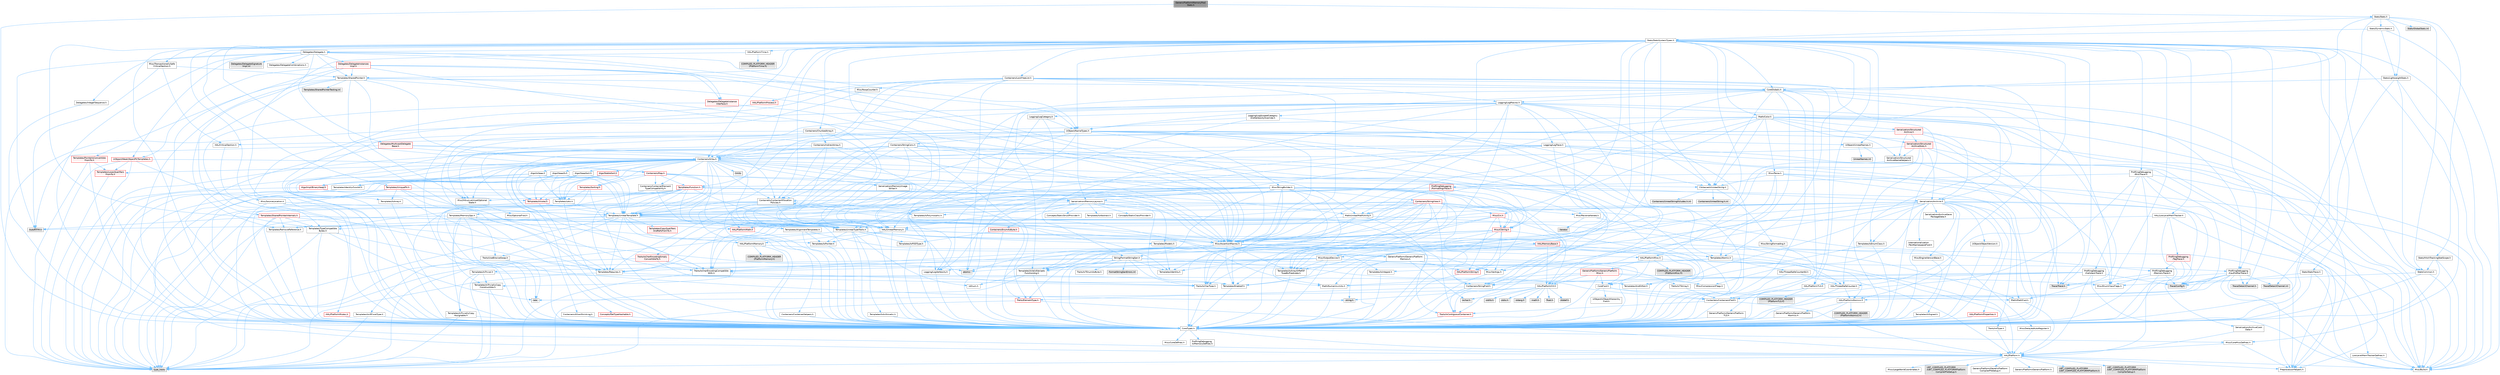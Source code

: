 digraph "GenericPlatformMemoryPoolStats.h"
{
 // INTERACTIVE_SVG=YES
 // LATEX_PDF_SIZE
  bgcolor="transparent";
  edge [fontname=Helvetica,fontsize=10,labelfontname=Helvetica,labelfontsize=10];
  node [fontname=Helvetica,fontsize=10,shape=box,height=0.2,width=0.4];
  Node1 [id="Node000001",label="GenericPlatformMemoryPool\lStats.h",height=0.2,width=0.4,color="gray40", fillcolor="grey60", style="filled", fontcolor="black",tooltip=" "];
  Node1 -> Node2 [id="edge1_Node000001_Node000002",color="steelblue1",style="solid",tooltip=" "];
  Node2 [id="Node000002",label="CoreTypes.h",height=0.2,width=0.4,color="grey40", fillcolor="white", style="filled",URL="$dc/dec/CoreTypes_8h.html",tooltip=" "];
  Node2 -> Node3 [id="edge2_Node000002_Node000003",color="steelblue1",style="solid",tooltip=" "];
  Node3 [id="Node000003",label="HAL/Platform.h",height=0.2,width=0.4,color="grey40", fillcolor="white", style="filled",URL="$d9/dd0/Platform_8h.html",tooltip=" "];
  Node3 -> Node4 [id="edge3_Node000003_Node000004",color="steelblue1",style="solid",tooltip=" "];
  Node4 [id="Node000004",label="Misc/Build.h",height=0.2,width=0.4,color="grey40", fillcolor="white", style="filled",URL="$d3/dbb/Build_8h.html",tooltip=" "];
  Node3 -> Node5 [id="edge4_Node000003_Node000005",color="steelblue1",style="solid",tooltip=" "];
  Node5 [id="Node000005",label="Misc/LargeWorldCoordinates.h",height=0.2,width=0.4,color="grey40", fillcolor="white", style="filled",URL="$d2/dcb/LargeWorldCoordinates_8h.html",tooltip=" "];
  Node3 -> Node6 [id="edge5_Node000003_Node000006",color="steelblue1",style="solid",tooltip=" "];
  Node6 [id="Node000006",label="type_traits",height=0.2,width=0.4,color="grey60", fillcolor="#E0E0E0", style="filled",tooltip=" "];
  Node3 -> Node7 [id="edge6_Node000003_Node000007",color="steelblue1",style="solid",tooltip=" "];
  Node7 [id="Node000007",label="PreprocessorHelpers.h",height=0.2,width=0.4,color="grey40", fillcolor="white", style="filled",URL="$db/ddb/PreprocessorHelpers_8h.html",tooltip=" "];
  Node3 -> Node8 [id="edge7_Node000003_Node000008",color="steelblue1",style="solid",tooltip=" "];
  Node8 [id="Node000008",label="UBT_COMPILED_PLATFORM\l/UBT_COMPILED_PLATFORMPlatform\lCompilerPreSetup.h",height=0.2,width=0.4,color="grey60", fillcolor="#E0E0E0", style="filled",tooltip=" "];
  Node3 -> Node9 [id="edge8_Node000003_Node000009",color="steelblue1",style="solid",tooltip=" "];
  Node9 [id="Node000009",label="GenericPlatform/GenericPlatform\lCompilerPreSetup.h",height=0.2,width=0.4,color="grey40", fillcolor="white", style="filled",URL="$d9/dc8/GenericPlatformCompilerPreSetup_8h.html",tooltip=" "];
  Node3 -> Node10 [id="edge9_Node000003_Node000010",color="steelblue1",style="solid",tooltip=" "];
  Node10 [id="Node000010",label="GenericPlatform/GenericPlatform.h",height=0.2,width=0.4,color="grey40", fillcolor="white", style="filled",URL="$d6/d84/GenericPlatform_8h.html",tooltip=" "];
  Node3 -> Node11 [id="edge10_Node000003_Node000011",color="steelblue1",style="solid",tooltip=" "];
  Node11 [id="Node000011",label="UBT_COMPILED_PLATFORM\l/UBT_COMPILED_PLATFORMPlatform.h",height=0.2,width=0.4,color="grey60", fillcolor="#E0E0E0", style="filled",tooltip=" "];
  Node3 -> Node12 [id="edge11_Node000003_Node000012",color="steelblue1",style="solid",tooltip=" "];
  Node12 [id="Node000012",label="UBT_COMPILED_PLATFORM\l/UBT_COMPILED_PLATFORMPlatform\lCompilerSetup.h",height=0.2,width=0.4,color="grey60", fillcolor="#E0E0E0", style="filled",tooltip=" "];
  Node2 -> Node13 [id="edge12_Node000002_Node000013",color="steelblue1",style="solid",tooltip=" "];
  Node13 [id="Node000013",label="ProfilingDebugging\l/UMemoryDefines.h",height=0.2,width=0.4,color="grey40", fillcolor="white", style="filled",URL="$d2/da2/UMemoryDefines_8h.html",tooltip=" "];
  Node2 -> Node14 [id="edge13_Node000002_Node000014",color="steelblue1",style="solid",tooltip=" "];
  Node14 [id="Node000014",label="Misc/CoreMiscDefines.h",height=0.2,width=0.4,color="grey40", fillcolor="white", style="filled",URL="$da/d38/CoreMiscDefines_8h.html",tooltip=" "];
  Node14 -> Node3 [id="edge14_Node000014_Node000003",color="steelblue1",style="solid",tooltip=" "];
  Node14 -> Node7 [id="edge15_Node000014_Node000007",color="steelblue1",style="solid",tooltip=" "];
  Node2 -> Node15 [id="edge16_Node000002_Node000015",color="steelblue1",style="solid",tooltip=" "];
  Node15 [id="Node000015",label="Misc/CoreDefines.h",height=0.2,width=0.4,color="grey40", fillcolor="white", style="filled",URL="$d3/dd2/CoreDefines_8h.html",tooltip=" "];
  Node1 -> Node16 [id="edge17_Node000001_Node000016",color="steelblue1",style="solid",tooltip=" "];
  Node16 [id="Node000016",label="Stats/Stats.h",height=0.2,width=0.4,color="grey40", fillcolor="white", style="filled",URL="$dc/d09/Stats_8h.html",tooltip=" "];
  Node16 -> Node17 [id="edge18_Node000016_Node000017",color="steelblue1",style="solid",tooltip=" "];
  Node17 [id="Node000017",label="CoreGlobals.h",height=0.2,width=0.4,color="grey40", fillcolor="white", style="filled",URL="$d5/d8c/CoreGlobals_8h.html",tooltip=" "];
  Node17 -> Node18 [id="edge19_Node000017_Node000018",color="steelblue1",style="solid",tooltip=" "];
  Node18 [id="Node000018",label="Containers/UnrealString.h",height=0.2,width=0.4,color="grey40", fillcolor="white", style="filled",URL="$d5/dba/UnrealString_8h.html",tooltip=" "];
  Node18 -> Node19 [id="edge20_Node000018_Node000019",color="steelblue1",style="solid",tooltip=" "];
  Node19 [id="Node000019",label="Containers/UnrealStringIncludes.h.inl",height=0.2,width=0.4,color="grey60", fillcolor="#E0E0E0", style="filled",tooltip=" "];
  Node18 -> Node20 [id="edge21_Node000018_Node000020",color="steelblue1",style="solid",tooltip=" "];
  Node20 [id="Node000020",label="Containers/UnrealString.h.inl",height=0.2,width=0.4,color="grey60", fillcolor="#E0E0E0", style="filled",tooltip=" "];
  Node18 -> Node21 [id="edge22_Node000018_Node000021",color="steelblue1",style="solid",tooltip=" "];
  Node21 [id="Node000021",label="Misc/StringFormatArg.h",height=0.2,width=0.4,color="grey40", fillcolor="white", style="filled",URL="$d2/d16/StringFormatArg_8h.html",tooltip=" "];
  Node21 -> Node22 [id="edge23_Node000021_Node000022",color="steelblue1",style="solid",tooltip=" "];
  Node22 [id="Node000022",label="Containers/ContainersFwd.h",height=0.2,width=0.4,color="grey40", fillcolor="white", style="filled",URL="$d4/d0a/ContainersFwd_8h.html",tooltip=" "];
  Node22 -> Node3 [id="edge24_Node000022_Node000003",color="steelblue1",style="solid",tooltip=" "];
  Node22 -> Node2 [id="edge25_Node000022_Node000002",color="steelblue1",style="solid",tooltip=" "];
  Node22 -> Node23 [id="edge26_Node000022_Node000023",color="steelblue1",style="solid",tooltip=" "];
  Node23 [id="Node000023",label="Traits/IsContiguousContainer.h",height=0.2,width=0.4,color="red", fillcolor="#FFF0F0", style="filled",URL="$d5/d3c/IsContiguousContainer_8h.html",tooltip=" "];
  Node23 -> Node2 [id="edge27_Node000023_Node000002",color="steelblue1",style="solid",tooltip=" "];
  Node17 -> Node2 [id="edge28_Node000017_Node000002",color="steelblue1",style="solid",tooltip=" "];
  Node17 -> Node26 [id="edge29_Node000017_Node000026",color="steelblue1",style="solid",tooltip=" "];
  Node26 [id="Node000026",label="HAL/PlatformTLS.h",height=0.2,width=0.4,color="grey40", fillcolor="white", style="filled",URL="$d0/def/PlatformTLS_8h.html",tooltip=" "];
  Node26 -> Node2 [id="edge30_Node000026_Node000002",color="steelblue1",style="solid",tooltip=" "];
  Node26 -> Node27 [id="edge31_Node000026_Node000027",color="steelblue1",style="solid",tooltip=" "];
  Node27 [id="Node000027",label="GenericPlatform/GenericPlatform\lTLS.h",height=0.2,width=0.4,color="grey40", fillcolor="white", style="filled",URL="$d3/d3c/GenericPlatformTLS_8h.html",tooltip=" "];
  Node27 -> Node2 [id="edge32_Node000027_Node000002",color="steelblue1",style="solid",tooltip=" "];
  Node26 -> Node28 [id="edge33_Node000026_Node000028",color="steelblue1",style="solid",tooltip=" "];
  Node28 [id="Node000028",label="COMPILED_PLATFORM_HEADER\l(PlatformTLS.h)",height=0.2,width=0.4,color="grey60", fillcolor="#E0E0E0", style="filled",tooltip=" "];
  Node17 -> Node29 [id="edge34_Node000017_Node000029",color="steelblue1",style="solid",tooltip=" "];
  Node29 [id="Node000029",label="Logging/LogMacros.h",height=0.2,width=0.4,color="grey40", fillcolor="white", style="filled",URL="$d0/d16/LogMacros_8h.html",tooltip=" "];
  Node29 -> Node18 [id="edge35_Node000029_Node000018",color="steelblue1",style="solid",tooltip=" "];
  Node29 -> Node2 [id="edge36_Node000029_Node000002",color="steelblue1",style="solid",tooltip=" "];
  Node29 -> Node7 [id="edge37_Node000029_Node000007",color="steelblue1",style="solid",tooltip=" "];
  Node29 -> Node30 [id="edge38_Node000029_Node000030",color="steelblue1",style="solid",tooltip=" "];
  Node30 [id="Node000030",label="Logging/LogCategory.h",height=0.2,width=0.4,color="grey40", fillcolor="white", style="filled",URL="$d9/d36/LogCategory_8h.html",tooltip=" "];
  Node30 -> Node2 [id="edge39_Node000030_Node000002",color="steelblue1",style="solid",tooltip=" "];
  Node30 -> Node31 [id="edge40_Node000030_Node000031",color="steelblue1",style="solid",tooltip=" "];
  Node31 [id="Node000031",label="Logging/LogVerbosity.h",height=0.2,width=0.4,color="grey40", fillcolor="white", style="filled",URL="$d2/d8f/LogVerbosity_8h.html",tooltip=" "];
  Node31 -> Node2 [id="edge41_Node000031_Node000002",color="steelblue1",style="solid",tooltip=" "];
  Node30 -> Node32 [id="edge42_Node000030_Node000032",color="steelblue1",style="solid",tooltip=" "];
  Node32 [id="Node000032",label="UObject/NameTypes.h",height=0.2,width=0.4,color="grey40", fillcolor="white", style="filled",URL="$d6/d35/NameTypes_8h.html",tooltip=" "];
  Node32 -> Node2 [id="edge43_Node000032_Node000002",color="steelblue1",style="solid",tooltip=" "];
  Node32 -> Node33 [id="edge44_Node000032_Node000033",color="steelblue1",style="solid",tooltip=" "];
  Node33 [id="Node000033",label="Misc/AssertionMacros.h",height=0.2,width=0.4,color="grey40", fillcolor="white", style="filled",URL="$d0/dfa/AssertionMacros_8h.html",tooltip=" "];
  Node33 -> Node2 [id="edge45_Node000033_Node000002",color="steelblue1",style="solid",tooltip=" "];
  Node33 -> Node3 [id="edge46_Node000033_Node000003",color="steelblue1",style="solid",tooltip=" "];
  Node33 -> Node34 [id="edge47_Node000033_Node000034",color="steelblue1",style="solid",tooltip=" "];
  Node34 [id="Node000034",label="HAL/PlatformMisc.h",height=0.2,width=0.4,color="grey40", fillcolor="white", style="filled",URL="$d0/df5/PlatformMisc_8h.html",tooltip=" "];
  Node34 -> Node2 [id="edge48_Node000034_Node000002",color="steelblue1",style="solid",tooltip=" "];
  Node34 -> Node35 [id="edge49_Node000034_Node000035",color="steelblue1",style="solid",tooltip=" "];
  Node35 [id="Node000035",label="GenericPlatform/GenericPlatform\lMisc.h",height=0.2,width=0.4,color="red", fillcolor="#FFF0F0", style="filled",URL="$db/d9a/GenericPlatformMisc_8h.html",tooltip=" "];
  Node35 -> Node36 [id="edge50_Node000035_Node000036",color="steelblue1",style="solid",tooltip=" "];
  Node36 [id="Node000036",label="Containers/StringFwd.h",height=0.2,width=0.4,color="grey40", fillcolor="white", style="filled",URL="$df/d37/StringFwd_8h.html",tooltip=" "];
  Node36 -> Node2 [id="edge51_Node000036_Node000002",color="steelblue1",style="solid",tooltip=" "];
  Node36 -> Node37 [id="edge52_Node000036_Node000037",color="steelblue1",style="solid",tooltip=" "];
  Node37 [id="Node000037",label="Traits/ElementType.h",height=0.2,width=0.4,color="red", fillcolor="#FFF0F0", style="filled",URL="$d5/d4f/ElementType_8h.html",tooltip=" "];
  Node37 -> Node3 [id="edge53_Node000037_Node000003",color="steelblue1",style="solid",tooltip=" "];
  Node37 -> Node6 [id="edge54_Node000037_Node000006",color="steelblue1",style="solid",tooltip=" "];
  Node36 -> Node23 [id="edge55_Node000036_Node000023",color="steelblue1",style="solid",tooltip=" "];
  Node35 -> Node38 [id="edge56_Node000035_Node000038",color="steelblue1",style="solid",tooltip=" "];
  Node38 [id="Node000038",label="CoreFwd.h",height=0.2,width=0.4,color="grey40", fillcolor="white", style="filled",URL="$d1/d1e/CoreFwd_8h.html",tooltip=" "];
  Node38 -> Node2 [id="edge57_Node000038_Node000002",color="steelblue1",style="solid",tooltip=" "];
  Node38 -> Node22 [id="edge58_Node000038_Node000022",color="steelblue1",style="solid",tooltip=" "];
  Node38 -> Node39 [id="edge59_Node000038_Node000039",color="steelblue1",style="solid",tooltip=" "];
  Node39 [id="Node000039",label="Math/MathFwd.h",height=0.2,width=0.4,color="grey40", fillcolor="white", style="filled",URL="$d2/d10/MathFwd_8h.html",tooltip=" "];
  Node39 -> Node3 [id="edge60_Node000039_Node000003",color="steelblue1",style="solid",tooltip=" "];
  Node38 -> Node40 [id="edge61_Node000038_Node000040",color="steelblue1",style="solid",tooltip=" "];
  Node40 [id="Node000040",label="UObject/UObjectHierarchy\lFwd.h",height=0.2,width=0.4,color="grey40", fillcolor="white", style="filled",URL="$d3/d13/UObjectHierarchyFwd_8h.html",tooltip=" "];
  Node35 -> Node2 [id="edge62_Node000035_Node000002",color="steelblue1",style="solid",tooltip=" "];
  Node35 -> Node42 [id="edge63_Node000035_Node000042",color="steelblue1",style="solid",tooltip=" "];
  Node42 [id="Node000042",label="HAL/PlatformCrt.h",height=0.2,width=0.4,color="grey40", fillcolor="white", style="filled",URL="$d8/d75/PlatformCrt_8h.html",tooltip=" "];
  Node42 -> Node43 [id="edge64_Node000042_Node000043",color="steelblue1",style="solid",tooltip=" "];
  Node43 [id="Node000043",label="new",height=0.2,width=0.4,color="grey60", fillcolor="#E0E0E0", style="filled",tooltip=" "];
  Node42 -> Node44 [id="edge65_Node000042_Node000044",color="steelblue1",style="solid",tooltip=" "];
  Node44 [id="Node000044",label="wchar.h",height=0.2,width=0.4,color="grey60", fillcolor="#E0E0E0", style="filled",tooltip=" "];
  Node42 -> Node45 [id="edge66_Node000042_Node000045",color="steelblue1",style="solid",tooltip=" "];
  Node45 [id="Node000045",label="stddef.h",height=0.2,width=0.4,color="grey60", fillcolor="#E0E0E0", style="filled",tooltip=" "];
  Node42 -> Node46 [id="edge67_Node000042_Node000046",color="steelblue1",style="solid",tooltip=" "];
  Node46 [id="Node000046",label="stdlib.h",height=0.2,width=0.4,color="grey60", fillcolor="#E0E0E0", style="filled",tooltip=" "];
  Node42 -> Node47 [id="edge68_Node000042_Node000047",color="steelblue1",style="solid",tooltip=" "];
  Node47 [id="Node000047",label="stdio.h",height=0.2,width=0.4,color="grey60", fillcolor="#E0E0E0", style="filled",tooltip=" "];
  Node42 -> Node48 [id="edge69_Node000042_Node000048",color="steelblue1",style="solid",tooltip=" "];
  Node48 [id="Node000048",label="stdarg.h",height=0.2,width=0.4,color="grey60", fillcolor="#E0E0E0", style="filled",tooltip=" "];
  Node42 -> Node49 [id="edge70_Node000042_Node000049",color="steelblue1",style="solid",tooltip=" "];
  Node49 [id="Node000049",label="math.h",height=0.2,width=0.4,color="grey60", fillcolor="#E0E0E0", style="filled",tooltip=" "];
  Node42 -> Node50 [id="edge71_Node000042_Node000050",color="steelblue1",style="solid",tooltip=" "];
  Node50 [id="Node000050",label="float.h",height=0.2,width=0.4,color="grey60", fillcolor="#E0E0E0", style="filled",tooltip=" "];
  Node42 -> Node51 [id="edge72_Node000042_Node000051",color="steelblue1",style="solid",tooltip=" "];
  Node51 [id="Node000051",label="string.h",height=0.2,width=0.4,color="grey60", fillcolor="#E0E0E0", style="filled",tooltip=" "];
  Node35 -> Node52 [id="edge73_Node000035_Node000052",color="steelblue1",style="solid",tooltip=" "];
  Node52 [id="Node000052",label="Math/NumericLimits.h",height=0.2,width=0.4,color="grey40", fillcolor="white", style="filled",URL="$df/d1b/NumericLimits_8h.html",tooltip=" "];
  Node52 -> Node2 [id="edge74_Node000052_Node000002",color="steelblue1",style="solid",tooltip=" "];
  Node35 -> Node53 [id="edge75_Node000035_Node000053",color="steelblue1",style="solid",tooltip=" "];
  Node53 [id="Node000053",label="Misc/CompressionFlags.h",height=0.2,width=0.4,color="grey40", fillcolor="white", style="filled",URL="$d9/d76/CompressionFlags_8h.html",tooltip=" "];
  Node35 -> Node54 [id="edge76_Node000035_Node000054",color="steelblue1",style="solid",tooltip=" "];
  Node54 [id="Node000054",label="Misc/EnumClassFlags.h",height=0.2,width=0.4,color="grey40", fillcolor="white", style="filled",URL="$d8/de7/EnumClassFlags_8h.html",tooltip=" "];
  Node34 -> Node57 [id="edge77_Node000034_Node000057",color="steelblue1",style="solid",tooltip=" "];
  Node57 [id="Node000057",label="COMPILED_PLATFORM_HEADER\l(PlatformMisc.h)",height=0.2,width=0.4,color="grey60", fillcolor="#E0E0E0", style="filled",tooltip=" "];
  Node34 -> Node58 [id="edge78_Node000034_Node000058",color="steelblue1",style="solid",tooltip=" "];
  Node58 [id="Node000058",label="ProfilingDebugging\l/CpuProfilerTrace.h",height=0.2,width=0.4,color="grey40", fillcolor="white", style="filled",URL="$da/dcb/CpuProfilerTrace_8h.html",tooltip=" "];
  Node58 -> Node2 [id="edge79_Node000058_Node000002",color="steelblue1",style="solid",tooltip=" "];
  Node58 -> Node22 [id="edge80_Node000058_Node000022",color="steelblue1",style="solid",tooltip=" "];
  Node58 -> Node59 [id="edge81_Node000058_Node000059",color="steelblue1",style="solid",tooltip=" "];
  Node59 [id="Node000059",label="HAL/PlatformAtomics.h",height=0.2,width=0.4,color="grey40", fillcolor="white", style="filled",URL="$d3/d36/PlatformAtomics_8h.html",tooltip=" "];
  Node59 -> Node2 [id="edge82_Node000059_Node000002",color="steelblue1",style="solid",tooltip=" "];
  Node59 -> Node60 [id="edge83_Node000059_Node000060",color="steelblue1",style="solid",tooltip=" "];
  Node60 [id="Node000060",label="GenericPlatform/GenericPlatform\lAtomics.h",height=0.2,width=0.4,color="grey40", fillcolor="white", style="filled",URL="$da/d72/GenericPlatformAtomics_8h.html",tooltip=" "];
  Node60 -> Node2 [id="edge84_Node000060_Node000002",color="steelblue1",style="solid",tooltip=" "];
  Node59 -> Node61 [id="edge85_Node000059_Node000061",color="steelblue1",style="solid",tooltip=" "];
  Node61 [id="Node000061",label="COMPILED_PLATFORM_HEADER\l(PlatformAtomics.h)",height=0.2,width=0.4,color="grey60", fillcolor="#E0E0E0", style="filled",tooltip=" "];
  Node58 -> Node7 [id="edge86_Node000058_Node000007",color="steelblue1",style="solid",tooltip=" "];
  Node58 -> Node4 [id="edge87_Node000058_Node000004",color="steelblue1",style="solid",tooltip=" "];
  Node58 -> Node62 [id="edge88_Node000058_Node000062",color="steelblue1",style="solid",tooltip=" "];
  Node62 [id="Node000062",label="Trace/Config.h",height=0.2,width=0.4,color="grey60", fillcolor="#E0E0E0", style="filled",tooltip=" "];
  Node58 -> Node63 [id="edge89_Node000058_Node000063",color="steelblue1",style="solid",tooltip=" "];
  Node63 [id="Node000063",label="Trace/Detail/Channel.h",height=0.2,width=0.4,color="grey60", fillcolor="#E0E0E0", style="filled",tooltip=" "];
  Node58 -> Node64 [id="edge90_Node000058_Node000064",color="steelblue1",style="solid",tooltip=" "];
  Node64 [id="Node000064",label="Trace/Detail/Channel.inl",height=0.2,width=0.4,color="grey60", fillcolor="#E0E0E0", style="filled",tooltip=" "];
  Node58 -> Node65 [id="edge91_Node000058_Node000065",color="steelblue1",style="solid",tooltip=" "];
  Node65 [id="Node000065",label="Trace/Trace.h",height=0.2,width=0.4,color="grey60", fillcolor="#E0E0E0", style="filled",tooltip=" "];
  Node33 -> Node7 [id="edge92_Node000033_Node000007",color="steelblue1",style="solid",tooltip=" "];
  Node33 -> Node66 [id="edge93_Node000033_Node000066",color="steelblue1",style="solid",tooltip=" "];
  Node66 [id="Node000066",label="Templates/EnableIf.h",height=0.2,width=0.4,color="grey40", fillcolor="white", style="filled",URL="$d7/d60/EnableIf_8h.html",tooltip=" "];
  Node66 -> Node2 [id="edge94_Node000066_Node000002",color="steelblue1",style="solid",tooltip=" "];
  Node33 -> Node67 [id="edge95_Node000033_Node000067",color="steelblue1",style="solid",tooltip=" "];
  Node67 [id="Node000067",label="Templates/IsArrayOrRefOf\lTypeByPredicate.h",height=0.2,width=0.4,color="grey40", fillcolor="white", style="filled",URL="$d6/da1/IsArrayOrRefOfTypeByPredicate_8h.html",tooltip=" "];
  Node67 -> Node2 [id="edge96_Node000067_Node000002",color="steelblue1",style="solid",tooltip=" "];
  Node33 -> Node68 [id="edge97_Node000033_Node000068",color="steelblue1",style="solid",tooltip=" "];
  Node68 [id="Node000068",label="Templates/IsValidVariadic\lFunctionArg.h",height=0.2,width=0.4,color="grey40", fillcolor="white", style="filled",URL="$d0/dc8/IsValidVariadicFunctionArg_8h.html",tooltip=" "];
  Node68 -> Node2 [id="edge98_Node000068_Node000002",color="steelblue1",style="solid",tooltip=" "];
  Node68 -> Node69 [id="edge99_Node000068_Node000069",color="steelblue1",style="solid",tooltip=" "];
  Node69 [id="Node000069",label="IsEnum.h",height=0.2,width=0.4,color="grey40", fillcolor="white", style="filled",URL="$d4/de5/IsEnum_8h.html",tooltip=" "];
  Node68 -> Node6 [id="edge100_Node000068_Node000006",color="steelblue1",style="solid",tooltip=" "];
  Node33 -> Node70 [id="edge101_Node000033_Node000070",color="steelblue1",style="solid",tooltip=" "];
  Node70 [id="Node000070",label="Traits/IsCharEncodingCompatible\lWith.h",height=0.2,width=0.4,color="grey40", fillcolor="white", style="filled",URL="$df/dd1/IsCharEncodingCompatibleWith_8h.html",tooltip=" "];
  Node70 -> Node6 [id="edge102_Node000070_Node000006",color="steelblue1",style="solid",tooltip=" "];
  Node70 -> Node71 [id="edge103_Node000070_Node000071",color="steelblue1",style="solid",tooltip=" "];
  Node71 [id="Node000071",label="Traits/IsCharType.h",height=0.2,width=0.4,color="grey40", fillcolor="white", style="filled",URL="$db/d51/IsCharType_8h.html",tooltip=" "];
  Node71 -> Node2 [id="edge104_Node000071_Node000002",color="steelblue1",style="solid",tooltip=" "];
  Node33 -> Node72 [id="edge105_Node000033_Node000072",color="steelblue1",style="solid",tooltip=" "];
  Node72 [id="Node000072",label="Misc/VarArgs.h",height=0.2,width=0.4,color="grey40", fillcolor="white", style="filled",URL="$d5/d6f/VarArgs_8h.html",tooltip=" "];
  Node72 -> Node2 [id="edge106_Node000072_Node000002",color="steelblue1",style="solid",tooltip=" "];
  Node33 -> Node73 [id="edge107_Node000033_Node000073",color="steelblue1",style="solid",tooltip=" "];
  Node73 [id="Node000073",label="String/FormatStringSan.h",height=0.2,width=0.4,color="grey40", fillcolor="white", style="filled",URL="$d3/d8b/FormatStringSan_8h.html",tooltip=" "];
  Node73 -> Node6 [id="edge108_Node000073_Node000006",color="steelblue1",style="solid",tooltip=" "];
  Node73 -> Node2 [id="edge109_Node000073_Node000002",color="steelblue1",style="solid",tooltip=" "];
  Node73 -> Node74 [id="edge110_Node000073_Node000074",color="steelblue1",style="solid",tooltip=" "];
  Node74 [id="Node000074",label="Templates/Requires.h",height=0.2,width=0.4,color="grey40", fillcolor="white", style="filled",URL="$dc/d96/Requires_8h.html",tooltip=" "];
  Node74 -> Node66 [id="edge111_Node000074_Node000066",color="steelblue1",style="solid",tooltip=" "];
  Node74 -> Node6 [id="edge112_Node000074_Node000006",color="steelblue1",style="solid",tooltip=" "];
  Node73 -> Node75 [id="edge113_Node000073_Node000075",color="steelblue1",style="solid",tooltip=" "];
  Node75 [id="Node000075",label="Templates/Identity.h",height=0.2,width=0.4,color="grey40", fillcolor="white", style="filled",URL="$d0/dd5/Identity_8h.html",tooltip=" "];
  Node73 -> Node68 [id="edge114_Node000073_Node000068",color="steelblue1",style="solid",tooltip=" "];
  Node73 -> Node71 [id="edge115_Node000073_Node000071",color="steelblue1",style="solid",tooltip=" "];
  Node73 -> Node76 [id="edge116_Node000073_Node000076",color="steelblue1",style="solid",tooltip=" "];
  Node76 [id="Node000076",label="Traits/IsTEnumAsByte.h",height=0.2,width=0.4,color="grey40", fillcolor="white", style="filled",URL="$d1/de6/IsTEnumAsByte_8h.html",tooltip=" "];
  Node73 -> Node77 [id="edge117_Node000073_Node000077",color="steelblue1",style="solid",tooltip=" "];
  Node77 [id="Node000077",label="Traits/IsTString.h",height=0.2,width=0.4,color="grey40", fillcolor="white", style="filled",URL="$d0/df8/IsTString_8h.html",tooltip=" "];
  Node77 -> Node22 [id="edge118_Node000077_Node000022",color="steelblue1",style="solid",tooltip=" "];
  Node73 -> Node22 [id="edge119_Node000073_Node000022",color="steelblue1",style="solid",tooltip=" "];
  Node73 -> Node78 [id="edge120_Node000073_Node000078",color="steelblue1",style="solid",tooltip=" "];
  Node78 [id="Node000078",label="FormatStringSanErrors.inl",height=0.2,width=0.4,color="grey60", fillcolor="#E0E0E0", style="filled",tooltip=" "];
  Node33 -> Node79 [id="edge121_Node000033_Node000079",color="steelblue1",style="solid",tooltip=" "];
  Node79 [id="Node000079",label="atomic",height=0.2,width=0.4,color="grey60", fillcolor="#E0E0E0", style="filled",tooltip=" "];
  Node32 -> Node80 [id="edge122_Node000032_Node000080",color="steelblue1",style="solid",tooltip=" "];
  Node80 [id="Node000080",label="HAL/UnrealMemory.h",height=0.2,width=0.4,color="grey40", fillcolor="white", style="filled",URL="$d9/d96/UnrealMemory_8h.html",tooltip=" "];
  Node80 -> Node2 [id="edge123_Node000080_Node000002",color="steelblue1",style="solid",tooltip=" "];
  Node80 -> Node81 [id="edge124_Node000080_Node000081",color="steelblue1",style="solid",tooltip=" "];
  Node81 [id="Node000081",label="GenericPlatform/GenericPlatform\lMemory.h",height=0.2,width=0.4,color="grey40", fillcolor="white", style="filled",URL="$dd/d22/GenericPlatformMemory_8h.html",tooltip=" "];
  Node81 -> Node38 [id="edge125_Node000081_Node000038",color="steelblue1",style="solid",tooltip=" "];
  Node81 -> Node2 [id="edge126_Node000081_Node000002",color="steelblue1",style="solid",tooltip=" "];
  Node81 -> Node82 [id="edge127_Node000081_Node000082",color="steelblue1",style="solid",tooltip=" "];
  Node82 [id="Node000082",label="HAL/PlatformString.h",height=0.2,width=0.4,color="red", fillcolor="#FFF0F0", style="filled",URL="$db/db5/PlatformString_8h.html",tooltip=" "];
  Node82 -> Node2 [id="edge128_Node000082_Node000002",color="steelblue1",style="solid",tooltip=" "];
  Node81 -> Node51 [id="edge129_Node000081_Node000051",color="steelblue1",style="solid",tooltip=" "];
  Node81 -> Node44 [id="edge130_Node000081_Node000044",color="steelblue1",style="solid",tooltip=" "];
  Node80 -> Node84 [id="edge131_Node000080_Node000084",color="steelblue1",style="solid",tooltip=" "];
  Node84 [id="Node000084",label="HAL/MemoryBase.h",height=0.2,width=0.4,color="red", fillcolor="#FFF0F0", style="filled",URL="$d6/d9f/MemoryBase_8h.html",tooltip=" "];
  Node84 -> Node2 [id="edge132_Node000084_Node000002",color="steelblue1",style="solid",tooltip=" "];
  Node84 -> Node59 [id="edge133_Node000084_Node000059",color="steelblue1",style="solid",tooltip=" "];
  Node84 -> Node42 [id="edge134_Node000084_Node000042",color="steelblue1",style="solid",tooltip=" "];
  Node84 -> Node86 [id="edge135_Node000084_Node000086",color="steelblue1",style="solid",tooltip=" "];
  Node86 [id="Node000086",label="Misc/OutputDevice.h",height=0.2,width=0.4,color="grey40", fillcolor="white", style="filled",URL="$d7/d32/OutputDevice_8h.html",tooltip=" "];
  Node86 -> Node38 [id="edge136_Node000086_Node000038",color="steelblue1",style="solid",tooltip=" "];
  Node86 -> Node2 [id="edge137_Node000086_Node000002",color="steelblue1",style="solid",tooltip=" "];
  Node86 -> Node31 [id="edge138_Node000086_Node000031",color="steelblue1",style="solid",tooltip=" "];
  Node86 -> Node72 [id="edge139_Node000086_Node000072",color="steelblue1",style="solid",tooltip=" "];
  Node86 -> Node67 [id="edge140_Node000086_Node000067",color="steelblue1",style="solid",tooltip=" "];
  Node86 -> Node68 [id="edge141_Node000086_Node000068",color="steelblue1",style="solid",tooltip=" "];
  Node86 -> Node70 [id="edge142_Node000086_Node000070",color="steelblue1",style="solid",tooltip=" "];
  Node84 -> Node87 [id="edge143_Node000084_Node000087",color="steelblue1",style="solid",tooltip=" "];
  Node87 [id="Node000087",label="Templates/Atomic.h",height=0.2,width=0.4,color="grey40", fillcolor="white", style="filled",URL="$d3/d91/Atomic_8h.html",tooltip=" "];
  Node87 -> Node88 [id="edge144_Node000087_Node000088",color="steelblue1",style="solid",tooltip=" "];
  Node88 [id="Node000088",label="HAL/ThreadSafeCounter.h",height=0.2,width=0.4,color="grey40", fillcolor="white", style="filled",URL="$dc/dc9/ThreadSafeCounter_8h.html",tooltip=" "];
  Node88 -> Node2 [id="edge145_Node000088_Node000002",color="steelblue1",style="solid",tooltip=" "];
  Node88 -> Node59 [id="edge146_Node000088_Node000059",color="steelblue1",style="solid",tooltip=" "];
  Node87 -> Node89 [id="edge147_Node000087_Node000089",color="steelblue1",style="solid",tooltip=" "];
  Node89 [id="Node000089",label="HAL/ThreadSafeCounter64.h",height=0.2,width=0.4,color="grey40", fillcolor="white", style="filled",URL="$d0/d12/ThreadSafeCounter64_8h.html",tooltip=" "];
  Node89 -> Node2 [id="edge148_Node000089_Node000002",color="steelblue1",style="solid",tooltip=" "];
  Node89 -> Node88 [id="edge149_Node000089_Node000088",color="steelblue1",style="solid",tooltip=" "];
  Node87 -> Node90 [id="edge150_Node000087_Node000090",color="steelblue1",style="solid",tooltip=" "];
  Node90 [id="Node000090",label="Templates/IsIntegral.h",height=0.2,width=0.4,color="grey40", fillcolor="white", style="filled",URL="$da/d64/IsIntegral_8h.html",tooltip=" "];
  Node90 -> Node2 [id="edge151_Node000090_Node000002",color="steelblue1",style="solid",tooltip=" "];
  Node87 -> Node91 [id="edge152_Node000087_Node000091",color="steelblue1",style="solid",tooltip=" "];
  Node91 [id="Node000091",label="Templates/IsTrivial.h",height=0.2,width=0.4,color="grey40", fillcolor="white", style="filled",URL="$da/d4c/IsTrivial_8h.html",tooltip=" "];
  Node91 -> Node92 [id="edge153_Node000091_Node000092",color="steelblue1",style="solid",tooltip=" "];
  Node92 [id="Node000092",label="Templates/AndOrNot.h",height=0.2,width=0.4,color="grey40", fillcolor="white", style="filled",URL="$db/d0a/AndOrNot_8h.html",tooltip=" "];
  Node92 -> Node2 [id="edge154_Node000092_Node000002",color="steelblue1",style="solid",tooltip=" "];
  Node91 -> Node93 [id="edge155_Node000091_Node000093",color="steelblue1",style="solid",tooltip=" "];
  Node93 [id="Node000093",label="Templates/IsTriviallyCopy\lConstructible.h",height=0.2,width=0.4,color="grey40", fillcolor="white", style="filled",URL="$d3/d78/IsTriviallyCopyConstructible_8h.html",tooltip=" "];
  Node93 -> Node2 [id="edge156_Node000093_Node000002",color="steelblue1",style="solid",tooltip=" "];
  Node93 -> Node6 [id="edge157_Node000093_Node000006",color="steelblue1",style="solid",tooltip=" "];
  Node91 -> Node94 [id="edge158_Node000091_Node000094",color="steelblue1",style="solid",tooltip=" "];
  Node94 [id="Node000094",label="Templates/IsTriviallyCopy\lAssignable.h",height=0.2,width=0.4,color="grey40", fillcolor="white", style="filled",URL="$d2/df2/IsTriviallyCopyAssignable_8h.html",tooltip=" "];
  Node94 -> Node2 [id="edge159_Node000094_Node000002",color="steelblue1",style="solid",tooltip=" "];
  Node94 -> Node6 [id="edge160_Node000094_Node000006",color="steelblue1",style="solid",tooltip=" "];
  Node91 -> Node6 [id="edge161_Node000091_Node000006",color="steelblue1",style="solid",tooltip=" "];
  Node87 -> Node95 [id="edge162_Node000087_Node000095",color="steelblue1",style="solid",tooltip=" "];
  Node95 [id="Node000095",label="Traits/IntType.h",height=0.2,width=0.4,color="grey40", fillcolor="white", style="filled",URL="$d7/deb/IntType_8h.html",tooltip=" "];
  Node95 -> Node3 [id="edge163_Node000095_Node000003",color="steelblue1",style="solid",tooltip=" "];
  Node87 -> Node79 [id="edge164_Node000087_Node000079",color="steelblue1",style="solid",tooltip=" "];
  Node80 -> Node96 [id="edge165_Node000080_Node000096",color="steelblue1",style="solid",tooltip=" "];
  Node96 [id="Node000096",label="HAL/PlatformMemory.h",height=0.2,width=0.4,color="grey40", fillcolor="white", style="filled",URL="$de/d68/PlatformMemory_8h.html",tooltip=" "];
  Node96 -> Node2 [id="edge166_Node000096_Node000002",color="steelblue1",style="solid",tooltip=" "];
  Node96 -> Node81 [id="edge167_Node000096_Node000081",color="steelblue1",style="solid",tooltip=" "];
  Node96 -> Node97 [id="edge168_Node000096_Node000097",color="steelblue1",style="solid",tooltip=" "];
  Node97 [id="Node000097",label="COMPILED_PLATFORM_HEADER\l(PlatformMemory.h)",height=0.2,width=0.4,color="grey60", fillcolor="#E0E0E0", style="filled",tooltip=" "];
  Node80 -> Node98 [id="edge169_Node000080_Node000098",color="steelblue1",style="solid",tooltip=" "];
  Node98 [id="Node000098",label="ProfilingDebugging\l/MemoryTrace.h",height=0.2,width=0.4,color="grey40", fillcolor="white", style="filled",URL="$da/dd7/MemoryTrace_8h.html",tooltip=" "];
  Node98 -> Node3 [id="edge170_Node000098_Node000003",color="steelblue1",style="solid",tooltip=" "];
  Node98 -> Node54 [id="edge171_Node000098_Node000054",color="steelblue1",style="solid",tooltip=" "];
  Node98 -> Node62 [id="edge172_Node000098_Node000062",color="steelblue1",style="solid",tooltip=" "];
  Node98 -> Node65 [id="edge173_Node000098_Node000065",color="steelblue1",style="solid",tooltip=" "];
  Node80 -> Node99 [id="edge174_Node000080_Node000099",color="steelblue1",style="solid",tooltip=" "];
  Node99 [id="Node000099",label="Templates/IsPointer.h",height=0.2,width=0.4,color="grey40", fillcolor="white", style="filled",URL="$d7/d05/IsPointer_8h.html",tooltip=" "];
  Node99 -> Node2 [id="edge175_Node000099_Node000002",color="steelblue1",style="solid",tooltip=" "];
  Node32 -> Node100 [id="edge176_Node000032_Node000100",color="steelblue1",style="solid",tooltip=" "];
  Node100 [id="Node000100",label="Templates/UnrealTypeTraits.h",height=0.2,width=0.4,color="grey40", fillcolor="white", style="filled",URL="$d2/d2d/UnrealTypeTraits_8h.html",tooltip=" "];
  Node100 -> Node2 [id="edge177_Node000100_Node000002",color="steelblue1",style="solid",tooltip=" "];
  Node100 -> Node99 [id="edge178_Node000100_Node000099",color="steelblue1",style="solid",tooltip=" "];
  Node100 -> Node33 [id="edge179_Node000100_Node000033",color="steelblue1",style="solid",tooltip=" "];
  Node100 -> Node92 [id="edge180_Node000100_Node000092",color="steelblue1",style="solid",tooltip=" "];
  Node100 -> Node66 [id="edge181_Node000100_Node000066",color="steelblue1",style="solid",tooltip=" "];
  Node100 -> Node101 [id="edge182_Node000100_Node000101",color="steelblue1",style="solid",tooltip=" "];
  Node101 [id="Node000101",label="Templates/IsArithmetic.h",height=0.2,width=0.4,color="grey40", fillcolor="white", style="filled",URL="$d2/d5d/IsArithmetic_8h.html",tooltip=" "];
  Node101 -> Node2 [id="edge183_Node000101_Node000002",color="steelblue1",style="solid",tooltip=" "];
  Node100 -> Node69 [id="edge184_Node000100_Node000069",color="steelblue1",style="solid",tooltip=" "];
  Node100 -> Node102 [id="edge185_Node000100_Node000102",color="steelblue1",style="solid",tooltip=" "];
  Node102 [id="Node000102",label="Templates/Models.h",height=0.2,width=0.4,color="grey40", fillcolor="white", style="filled",URL="$d3/d0c/Models_8h.html",tooltip=" "];
  Node102 -> Node75 [id="edge186_Node000102_Node000075",color="steelblue1",style="solid",tooltip=" "];
  Node100 -> Node103 [id="edge187_Node000100_Node000103",color="steelblue1",style="solid",tooltip=" "];
  Node103 [id="Node000103",label="Templates/IsPODType.h",height=0.2,width=0.4,color="grey40", fillcolor="white", style="filled",URL="$d7/db1/IsPODType_8h.html",tooltip=" "];
  Node103 -> Node2 [id="edge188_Node000103_Node000002",color="steelblue1",style="solid",tooltip=" "];
  Node100 -> Node104 [id="edge189_Node000100_Node000104",color="steelblue1",style="solid",tooltip=" "];
  Node104 [id="Node000104",label="Templates/IsUECoreType.h",height=0.2,width=0.4,color="grey40", fillcolor="white", style="filled",URL="$d1/db8/IsUECoreType_8h.html",tooltip=" "];
  Node104 -> Node2 [id="edge190_Node000104_Node000002",color="steelblue1",style="solid",tooltip=" "];
  Node104 -> Node6 [id="edge191_Node000104_Node000006",color="steelblue1",style="solid",tooltip=" "];
  Node100 -> Node93 [id="edge192_Node000100_Node000093",color="steelblue1",style="solid",tooltip=" "];
  Node32 -> Node105 [id="edge193_Node000032_Node000105",color="steelblue1",style="solid",tooltip=" "];
  Node105 [id="Node000105",label="Templates/UnrealTemplate.h",height=0.2,width=0.4,color="grey40", fillcolor="white", style="filled",URL="$d4/d24/UnrealTemplate_8h.html",tooltip=" "];
  Node105 -> Node2 [id="edge194_Node000105_Node000002",color="steelblue1",style="solid",tooltip=" "];
  Node105 -> Node99 [id="edge195_Node000105_Node000099",color="steelblue1",style="solid",tooltip=" "];
  Node105 -> Node80 [id="edge196_Node000105_Node000080",color="steelblue1",style="solid",tooltip=" "];
  Node105 -> Node106 [id="edge197_Node000105_Node000106",color="steelblue1",style="solid",tooltip=" "];
  Node106 [id="Node000106",label="Templates/CopyQualifiers\lAndRefsFromTo.h",height=0.2,width=0.4,color="red", fillcolor="#FFF0F0", style="filled",URL="$d3/db3/CopyQualifiersAndRefsFromTo_8h.html",tooltip=" "];
  Node105 -> Node100 [id="edge198_Node000105_Node000100",color="steelblue1",style="solid",tooltip=" "];
  Node105 -> Node108 [id="edge199_Node000105_Node000108",color="steelblue1",style="solid",tooltip=" "];
  Node108 [id="Node000108",label="Templates/RemoveReference.h",height=0.2,width=0.4,color="grey40", fillcolor="white", style="filled",URL="$da/dbe/RemoveReference_8h.html",tooltip=" "];
  Node108 -> Node2 [id="edge200_Node000108_Node000002",color="steelblue1",style="solid",tooltip=" "];
  Node105 -> Node74 [id="edge201_Node000105_Node000074",color="steelblue1",style="solid",tooltip=" "];
  Node105 -> Node109 [id="edge202_Node000105_Node000109",color="steelblue1",style="solid",tooltip=" "];
  Node109 [id="Node000109",label="Templates/TypeCompatible\lBytes.h",height=0.2,width=0.4,color="grey40", fillcolor="white", style="filled",URL="$df/d0a/TypeCompatibleBytes_8h.html",tooltip=" "];
  Node109 -> Node2 [id="edge203_Node000109_Node000002",color="steelblue1",style="solid",tooltip=" "];
  Node109 -> Node51 [id="edge204_Node000109_Node000051",color="steelblue1",style="solid",tooltip=" "];
  Node109 -> Node43 [id="edge205_Node000109_Node000043",color="steelblue1",style="solid",tooltip=" "];
  Node109 -> Node6 [id="edge206_Node000109_Node000006",color="steelblue1",style="solid",tooltip=" "];
  Node105 -> Node75 [id="edge207_Node000105_Node000075",color="steelblue1",style="solid",tooltip=" "];
  Node105 -> Node23 [id="edge208_Node000105_Node000023",color="steelblue1",style="solid",tooltip=" "];
  Node105 -> Node110 [id="edge209_Node000105_Node000110",color="steelblue1",style="solid",tooltip=" "];
  Node110 [id="Node000110",label="Traits/UseBitwiseSwap.h",height=0.2,width=0.4,color="grey40", fillcolor="white", style="filled",URL="$db/df3/UseBitwiseSwap_8h.html",tooltip=" "];
  Node110 -> Node2 [id="edge210_Node000110_Node000002",color="steelblue1",style="solid",tooltip=" "];
  Node110 -> Node6 [id="edge211_Node000110_Node000006",color="steelblue1",style="solid",tooltip=" "];
  Node105 -> Node6 [id="edge212_Node000105_Node000006",color="steelblue1",style="solid",tooltip=" "];
  Node32 -> Node18 [id="edge213_Node000032_Node000018",color="steelblue1",style="solid",tooltip=" "];
  Node32 -> Node111 [id="edge214_Node000032_Node000111",color="steelblue1",style="solid",tooltip=" "];
  Node111 [id="Node000111",label="HAL/CriticalSection.h",height=0.2,width=0.4,color="grey40", fillcolor="white", style="filled",URL="$d6/d90/CriticalSection_8h.html",tooltip=" "];
  Node111 -> Node112 [id="edge215_Node000111_Node000112",color="steelblue1",style="solid",tooltip=" "];
  Node112 [id="Node000112",label="HAL/PlatformMutex.h",height=0.2,width=0.4,color="red", fillcolor="#FFF0F0", style="filled",URL="$d9/d0b/PlatformMutex_8h.html",tooltip=" "];
  Node112 -> Node2 [id="edge216_Node000112_Node000002",color="steelblue1",style="solid",tooltip=" "];
  Node32 -> Node114 [id="edge217_Node000032_Node000114",color="steelblue1",style="solid",tooltip=" "];
  Node114 [id="Node000114",label="Containers/StringConv.h",height=0.2,width=0.4,color="grey40", fillcolor="white", style="filled",URL="$d3/ddf/StringConv_8h.html",tooltip=" "];
  Node114 -> Node2 [id="edge218_Node000114_Node000002",color="steelblue1",style="solid",tooltip=" "];
  Node114 -> Node33 [id="edge219_Node000114_Node000033",color="steelblue1",style="solid",tooltip=" "];
  Node114 -> Node115 [id="edge220_Node000114_Node000115",color="steelblue1",style="solid",tooltip=" "];
  Node115 [id="Node000115",label="Containers/ContainerAllocation\lPolicies.h",height=0.2,width=0.4,color="grey40", fillcolor="white", style="filled",URL="$d7/dff/ContainerAllocationPolicies_8h.html",tooltip=" "];
  Node115 -> Node2 [id="edge221_Node000115_Node000002",color="steelblue1",style="solid",tooltip=" "];
  Node115 -> Node116 [id="edge222_Node000115_Node000116",color="steelblue1",style="solid",tooltip=" "];
  Node116 [id="Node000116",label="Containers/ContainerHelpers.h",height=0.2,width=0.4,color="grey40", fillcolor="white", style="filled",URL="$d7/d33/ContainerHelpers_8h.html",tooltip=" "];
  Node116 -> Node2 [id="edge223_Node000116_Node000002",color="steelblue1",style="solid",tooltip=" "];
  Node115 -> Node115 [id="edge224_Node000115_Node000115",color="steelblue1",style="solid",tooltip=" "];
  Node115 -> Node117 [id="edge225_Node000115_Node000117",color="steelblue1",style="solid",tooltip=" "];
  Node117 [id="Node000117",label="HAL/PlatformMath.h",height=0.2,width=0.4,color="red", fillcolor="#FFF0F0", style="filled",URL="$dc/d53/PlatformMath_8h.html",tooltip=" "];
  Node117 -> Node2 [id="edge226_Node000117_Node000002",color="steelblue1",style="solid",tooltip=" "];
  Node115 -> Node80 [id="edge227_Node000115_Node000080",color="steelblue1",style="solid",tooltip=" "];
  Node115 -> Node52 [id="edge228_Node000115_Node000052",color="steelblue1",style="solid",tooltip=" "];
  Node115 -> Node33 [id="edge229_Node000115_Node000033",color="steelblue1",style="solid",tooltip=" "];
  Node115 -> Node125 [id="edge230_Node000115_Node000125",color="steelblue1",style="solid",tooltip=" "];
  Node125 [id="Node000125",label="Templates/IsPolymorphic.h",height=0.2,width=0.4,color="grey40", fillcolor="white", style="filled",URL="$dc/d20/IsPolymorphic_8h.html",tooltip=" "];
  Node115 -> Node126 [id="edge231_Node000115_Node000126",color="steelblue1",style="solid",tooltip=" "];
  Node126 [id="Node000126",label="Templates/MemoryOps.h",height=0.2,width=0.4,color="grey40", fillcolor="white", style="filled",URL="$db/dea/MemoryOps_8h.html",tooltip=" "];
  Node126 -> Node2 [id="edge232_Node000126_Node000002",color="steelblue1",style="solid",tooltip=" "];
  Node126 -> Node80 [id="edge233_Node000126_Node000080",color="steelblue1",style="solid",tooltip=" "];
  Node126 -> Node94 [id="edge234_Node000126_Node000094",color="steelblue1",style="solid",tooltip=" "];
  Node126 -> Node93 [id="edge235_Node000126_Node000093",color="steelblue1",style="solid",tooltip=" "];
  Node126 -> Node74 [id="edge236_Node000126_Node000074",color="steelblue1",style="solid",tooltip=" "];
  Node126 -> Node100 [id="edge237_Node000126_Node000100",color="steelblue1",style="solid",tooltip=" "];
  Node126 -> Node110 [id="edge238_Node000126_Node000110",color="steelblue1",style="solid",tooltip=" "];
  Node126 -> Node43 [id="edge239_Node000126_Node000043",color="steelblue1",style="solid",tooltip=" "];
  Node126 -> Node6 [id="edge240_Node000126_Node000006",color="steelblue1",style="solid",tooltip=" "];
  Node115 -> Node109 [id="edge241_Node000115_Node000109",color="steelblue1",style="solid",tooltip=" "];
  Node115 -> Node6 [id="edge242_Node000115_Node000006",color="steelblue1",style="solid",tooltip=" "];
  Node114 -> Node127 [id="edge243_Node000114_Node000127",color="steelblue1",style="solid",tooltip=" "];
  Node127 [id="Node000127",label="Containers/Array.h",height=0.2,width=0.4,color="grey40", fillcolor="white", style="filled",URL="$df/dd0/Array_8h.html",tooltip=" "];
  Node127 -> Node2 [id="edge244_Node000127_Node000002",color="steelblue1",style="solid",tooltip=" "];
  Node127 -> Node33 [id="edge245_Node000127_Node000033",color="steelblue1",style="solid",tooltip=" "];
  Node127 -> Node128 [id="edge246_Node000127_Node000128",color="steelblue1",style="solid",tooltip=" "];
  Node128 [id="Node000128",label="Misc/IntrusiveUnsetOptional\lState.h",height=0.2,width=0.4,color="grey40", fillcolor="white", style="filled",URL="$d2/d0a/IntrusiveUnsetOptionalState_8h.html",tooltip=" "];
  Node128 -> Node129 [id="edge247_Node000128_Node000129",color="steelblue1",style="solid",tooltip=" "];
  Node129 [id="Node000129",label="Misc/OptionalFwd.h",height=0.2,width=0.4,color="grey40", fillcolor="white", style="filled",URL="$dc/d50/OptionalFwd_8h.html",tooltip=" "];
  Node127 -> Node130 [id="edge248_Node000127_Node000130",color="steelblue1",style="solid",tooltip=" "];
  Node130 [id="Node000130",label="Misc/ReverseIterate.h",height=0.2,width=0.4,color="grey40", fillcolor="white", style="filled",URL="$db/de3/ReverseIterate_8h.html",tooltip=" "];
  Node130 -> Node3 [id="edge249_Node000130_Node000003",color="steelblue1",style="solid",tooltip=" "];
  Node130 -> Node131 [id="edge250_Node000130_Node000131",color="steelblue1",style="solid",tooltip=" "];
  Node131 [id="Node000131",label="iterator",height=0.2,width=0.4,color="grey60", fillcolor="#E0E0E0", style="filled",tooltip=" "];
  Node127 -> Node80 [id="edge251_Node000127_Node000080",color="steelblue1",style="solid",tooltip=" "];
  Node127 -> Node100 [id="edge252_Node000127_Node000100",color="steelblue1",style="solid",tooltip=" "];
  Node127 -> Node105 [id="edge253_Node000127_Node000105",color="steelblue1",style="solid",tooltip=" "];
  Node127 -> Node132 [id="edge254_Node000127_Node000132",color="steelblue1",style="solid",tooltip=" "];
  Node132 [id="Node000132",label="Containers/AllowShrinking.h",height=0.2,width=0.4,color="grey40", fillcolor="white", style="filled",URL="$d7/d1a/AllowShrinking_8h.html",tooltip=" "];
  Node132 -> Node2 [id="edge255_Node000132_Node000002",color="steelblue1",style="solid",tooltip=" "];
  Node127 -> Node115 [id="edge256_Node000127_Node000115",color="steelblue1",style="solid",tooltip=" "];
  Node127 -> Node133 [id="edge257_Node000127_Node000133",color="steelblue1",style="solid",tooltip=" "];
  Node133 [id="Node000133",label="Containers/ContainerElement\lTypeCompatibility.h",height=0.2,width=0.4,color="grey40", fillcolor="white", style="filled",URL="$df/ddf/ContainerElementTypeCompatibility_8h.html",tooltip=" "];
  Node133 -> Node2 [id="edge258_Node000133_Node000002",color="steelblue1",style="solid",tooltip=" "];
  Node133 -> Node100 [id="edge259_Node000133_Node000100",color="steelblue1",style="solid",tooltip=" "];
  Node127 -> Node134 [id="edge260_Node000127_Node000134",color="steelblue1",style="solid",tooltip=" "];
  Node134 [id="Node000134",label="Serialization/Archive.h",height=0.2,width=0.4,color="grey40", fillcolor="white", style="filled",URL="$d7/d3b/Archive_8h.html",tooltip=" "];
  Node134 -> Node38 [id="edge261_Node000134_Node000038",color="steelblue1",style="solid",tooltip=" "];
  Node134 -> Node2 [id="edge262_Node000134_Node000002",color="steelblue1",style="solid",tooltip=" "];
  Node134 -> Node135 [id="edge263_Node000134_Node000135",color="steelblue1",style="solid",tooltip=" "];
  Node135 [id="Node000135",label="HAL/PlatformProperties.h",height=0.2,width=0.4,color="red", fillcolor="#FFF0F0", style="filled",URL="$d9/db0/PlatformProperties_8h.html",tooltip=" "];
  Node135 -> Node2 [id="edge264_Node000135_Node000002",color="steelblue1",style="solid",tooltip=" "];
  Node134 -> Node138 [id="edge265_Node000134_Node000138",color="steelblue1",style="solid",tooltip=" "];
  Node138 [id="Node000138",label="Internationalization\l/TextNamespaceFwd.h",height=0.2,width=0.4,color="grey40", fillcolor="white", style="filled",URL="$d8/d97/TextNamespaceFwd_8h.html",tooltip=" "];
  Node138 -> Node2 [id="edge266_Node000138_Node000002",color="steelblue1",style="solid",tooltip=" "];
  Node134 -> Node39 [id="edge267_Node000134_Node000039",color="steelblue1",style="solid",tooltip=" "];
  Node134 -> Node33 [id="edge268_Node000134_Node000033",color="steelblue1",style="solid",tooltip=" "];
  Node134 -> Node4 [id="edge269_Node000134_Node000004",color="steelblue1",style="solid",tooltip=" "];
  Node134 -> Node53 [id="edge270_Node000134_Node000053",color="steelblue1",style="solid",tooltip=" "];
  Node134 -> Node139 [id="edge271_Node000134_Node000139",color="steelblue1",style="solid",tooltip=" "];
  Node139 [id="Node000139",label="Misc/EngineVersionBase.h",height=0.2,width=0.4,color="grey40", fillcolor="white", style="filled",URL="$d5/d2b/EngineVersionBase_8h.html",tooltip=" "];
  Node139 -> Node2 [id="edge272_Node000139_Node000002",color="steelblue1",style="solid",tooltip=" "];
  Node134 -> Node72 [id="edge273_Node000134_Node000072",color="steelblue1",style="solid",tooltip=" "];
  Node134 -> Node140 [id="edge274_Node000134_Node000140",color="steelblue1",style="solid",tooltip=" "];
  Node140 [id="Node000140",label="Serialization/ArchiveCook\lData.h",height=0.2,width=0.4,color="grey40", fillcolor="white", style="filled",URL="$dc/db6/ArchiveCookData_8h.html",tooltip=" "];
  Node140 -> Node3 [id="edge275_Node000140_Node000003",color="steelblue1",style="solid",tooltip=" "];
  Node134 -> Node141 [id="edge276_Node000134_Node000141",color="steelblue1",style="solid",tooltip=" "];
  Node141 [id="Node000141",label="Serialization/ArchiveSave\lPackageData.h",height=0.2,width=0.4,color="grey40", fillcolor="white", style="filled",URL="$d1/d37/ArchiveSavePackageData_8h.html",tooltip=" "];
  Node134 -> Node66 [id="edge277_Node000134_Node000066",color="steelblue1",style="solid",tooltip=" "];
  Node134 -> Node67 [id="edge278_Node000134_Node000067",color="steelblue1",style="solid",tooltip=" "];
  Node134 -> Node142 [id="edge279_Node000134_Node000142",color="steelblue1",style="solid",tooltip=" "];
  Node142 [id="Node000142",label="Templates/IsEnumClass.h",height=0.2,width=0.4,color="grey40", fillcolor="white", style="filled",URL="$d7/d15/IsEnumClass_8h.html",tooltip=" "];
  Node142 -> Node2 [id="edge280_Node000142_Node000002",color="steelblue1",style="solid",tooltip=" "];
  Node142 -> Node92 [id="edge281_Node000142_Node000092",color="steelblue1",style="solid",tooltip=" "];
  Node134 -> Node122 [id="edge282_Node000134_Node000122",color="steelblue1",style="solid",tooltip=" "];
  Node122 [id="Node000122",label="Templates/IsSigned.h",height=0.2,width=0.4,color="grey40", fillcolor="white", style="filled",URL="$d8/dd8/IsSigned_8h.html",tooltip=" "];
  Node122 -> Node2 [id="edge283_Node000122_Node000002",color="steelblue1",style="solid",tooltip=" "];
  Node134 -> Node68 [id="edge284_Node000134_Node000068",color="steelblue1",style="solid",tooltip=" "];
  Node134 -> Node105 [id="edge285_Node000134_Node000105",color="steelblue1",style="solid",tooltip=" "];
  Node134 -> Node70 [id="edge286_Node000134_Node000070",color="steelblue1",style="solid",tooltip=" "];
  Node134 -> Node143 [id="edge287_Node000134_Node000143",color="steelblue1",style="solid",tooltip=" "];
  Node143 [id="Node000143",label="UObject/ObjectVersion.h",height=0.2,width=0.4,color="grey40", fillcolor="white", style="filled",URL="$da/d63/ObjectVersion_8h.html",tooltip=" "];
  Node143 -> Node2 [id="edge288_Node000143_Node000002",color="steelblue1",style="solid",tooltip=" "];
  Node127 -> Node144 [id="edge289_Node000127_Node000144",color="steelblue1",style="solid",tooltip=" "];
  Node144 [id="Node000144",label="Serialization/MemoryImage\lWriter.h",height=0.2,width=0.4,color="grey40", fillcolor="white", style="filled",URL="$d0/d08/MemoryImageWriter_8h.html",tooltip=" "];
  Node144 -> Node2 [id="edge290_Node000144_Node000002",color="steelblue1",style="solid",tooltip=" "];
  Node144 -> Node145 [id="edge291_Node000144_Node000145",color="steelblue1",style="solid",tooltip=" "];
  Node145 [id="Node000145",label="Serialization/MemoryLayout.h",height=0.2,width=0.4,color="grey40", fillcolor="white", style="filled",URL="$d7/d66/MemoryLayout_8h.html",tooltip=" "];
  Node145 -> Node146 [id="edge292_Node000145_Node000146",color="steelblue1",style="solid",tooltip=" "];
  Node146 [id="Node000146",label="Concepts/StaticClassProvider.h",height=0.2,width=0.4,color="grey40", fillcolor="white", style="filled",URL="$dd/d83/StaticClassProvider_8h.html",tooltip=" "];
  Node145 -> Node147 [id="edge293_Node000145_Node000147",color="steelblue1",style="solid",tooltip=" "];
  Node147 [id="Node000147",label="Concepts/StaticStructProvider.h",height=0.2,width=0.4,color="grey40", fillcolor="white", style="filled",URL="$d5/d77/StaticStructProvider_8h.html",tooltip=" "];
  Node145 -> Node148 [id="edge294_Node000145_Node000148",color="steelblue1",style="solid",tooltip=" "];
  Node148 [id="Node000148",label="Containers/EnumAsByte.h",height=0.2,width=0.4,color="red", fillcolor="#FFF0F0", style="filled",URL="$d6/d9a/EnumAsByte_8h.html",tooltip=" "];
  Node148 -> Node2 [id="edge295_Node000148_Node000002",color="steelblue1",style="solid",tooltip=" "];
  Node148 -> Node103 [id="edge296_Node000148_Node000103",color="steelblue1",style="solid",tooltip=" "];
  Node145 -> Node36 [id="edge297_Node000145_Node000036",color="steelblue1",style="solid",tooltip=" "];
  Node145 -> Node80 [id="edge298_Node000145_Node000080",color="steelblue1",style="solid",tooltip=" "];
  Node145 -> Node156 [id="edge299_Node000145_Node000156",color="steelblue1",style="solid",tooltip=" "];
  Node156 [id="Node000156",label="Misc/DelayedAutoRegister.h",height=0.2,width=0.4,color="grey40", fillcolor="white", style="filled",URL="$d1/dda/DelayedAutoRegister_8h.html",tooltip=" "];
  Node156 -> Node3 [id="edge300_Node000156_Node000003",color="steelblue1",style="solid",tooltip=" "];
  Node145 -> Node66 [id="edge301_Node000145_Node000066",color="steelblue1",style="solid",tooltip=" "];
  Node145 -> Node157 [id="edge302_Node000145_Node000157",color="steelblue1",style="solid",tooltip=" "];
  Node157 [id="Node000157",label="Templates/IsAbstract.h",height=0.2,width=0.4,color="grey40", fillcolor="white", style="filled",URL="$d8/db7/IsAbstract_8h.html",tooltip=" "];
  Node145 -> Node125 [id="edge303_Node000145_Node000125",color="steelblue1",style="solid",tooltip=" "];
  Node145 -> Node102 [id="edge304_Node000145_Node000102",color="steelblue1",style="solid",tooltip=" "];
  Node145 -> Node105 [id="edge305_Node000145_Node000105",color="steelblue1",style="solid",tooltip=" "];
  Node127 -> Node158 [id="edge306_Node000127_Node000158",color="steelblue1",style="solid",tooltip=" "];
  Node158 [id="Node000158",label="Algo/Heapify.h",height=0.2,width=0.4,color="grey40", fillcolor="white", style="filled",URL="$d0/d2a/Heapify_8h.html",tooltip=" "];
  Node158 -> Node159 [id="edge307_Node000158_Node000159",color="steelblue1",style="solid",tooltip=" "];
  Node159 [id="Node000159",label="Algo/Impl/BinaryHeap.h",height=0.2,width=0.4,color="red", fillcolor="#FFF0F0", style="filled",URL="$d7/da3/Algo_2Impl_2BinaryHeap_8h.html",tooltip=" "];
  Node159 -> Node160 [id="edge308_Node000159_Node000160",color="steelblue1",style="solid",tooltip=" "];
  Node160 [id="Node000160",label="Templates/Invoke.h",height=0.2,width=0.4,color="red", fillcolor="#FFF0F0", style="filled",URL="$d7/deb/Invoke_8h.html",tooltip=" "];
  Node160 -> Node2 [id="edge309_Node000160_Node000002",color="steelblue1",style="solid",tooltip=" "];
  Node160 -> Node105 [id="edge310_Node000160_Node000105",color="steelblue1",style="solid",tooltip=" "];
  Node160 -> Node6 [id="edge311_Node000160_Node000006",color="steelblue1",style="solid",tooltip=" "];
  Node159 -> Node6 [id="edge312_Node000159_Node000006",color="steelblue1",style="solid",tooltip=" "];
  Node158 -> Node164 [id="edge313_Node000158_Node000164",color="steelblue1",style="solid",tooltip=" "];
  Node164 [id="Node000164",label="Templates/IdentityFunctor.h",height=0.2,width=0.4,color="grey40", fillcolor="white", style="filled",URL="$d7/d2e/IdentityFunctor_8h.html",tooltip=" "];
  Node164 -> Node3 [id="edge314_Node000164_Node000003",color="steelblue1",style="solid",tooltip=" "];
  Node158 -> Node160 [id="edge315_Node000158_Node000160",color="steelblue1",style="solid",tooltip=" "];
  Node158 -> Node165 [id="edge316_Node000158_Node000165",color="steelblue1",style="solid",tooltip=" "];
  Node165 [id="Node000165",label="Templates/Less.h",height=0.2,width=0.4,color="grey40", fillcolor="white", style="filled",URL="$de/dc8/Less_8h.html",tooltip=" "];
  Node165 -> Node2 [id="edge317_Node000165_Node000002",color="steelblue1",style="solid",tooltip=" "];
  Node165 -> Node105 [id="edge318_Node000165_Node000105",color="steelblue1",style="solid",tooltip=" "];
  Node158 -> Node105 [id="edge319_Node000158_Node000105",color="steelblue1",style="solid",tooltip=" "];
  Node127 -> Node166 [id="edge320_Node000127_Node000166",color="steelblue1",style="solid",tooltip=" "];
  Node166 [id="Node000166",label="Algo/HeapSort.h",height=0.2,width=0.4,color="grey40", fillcolor="white", style="filled",URL="$d3/d92/HeapSort_8h.html",tooltip=" "];
  Node166 -> Node159 [id="edge321_Node000166_Node000159",color="steelblue1",style="solid",tooltip=" "];
  Node166 -> Node164 [id="edge322_Node000166_Node000164",color="steelblue1",style="solid",tooltip=" "];
  Node166 -> Node165 [id="edge323_Node000166_Node000165",color="steelblue1",style="solid",tooltip=" "];
  Node166 -> Node105 [id="edge324_Node000166_Node000105",color="steelblue1",style="solid",tooltip=" "];
  Node127 -> Node167 [id="edge325_Node000127_Node000167",color="steelblue1",style="solid",tooltip=" "];
  Node167 [id="Node000167",label="Algo/IsHeap.h",height=0.2,width=0.4,color="grey40", fillcolor="white", style="filled",URL="$de/d32/IsHeap_8h.html",tooltip=" "];
  Node167 -> Node159 [id="edge326_Node000167_Node000159",color="steelblue1",style="solid",tooltip=" "];
  Node167 -> Node164 [id="edge327_Node000167_Node000164",color="steelblue1",style="solid",tooltip=" "];
  Node167 -> Node160 [id="edge328_Node000167_Node000160",color="steelblue1",style="solid",tooltip=" "];
  Node167 -> Node165 [id="edge329_Node000167_Node000165",color="steelblue1",style="solid",tooltip=" "];
  Node167 -> Node105 [id="edge330_Node000167_Node000105",color="steelblue1",style="solid",tooltip=" "];
  Node127 -> Node159 [id="edge331_Node000127_Node000159",color="steelblue1",style="solid",tooltip=" "];
  Node127 -> Node168 [id="edge332_Node000127_Node000168",color="steelblue1",style="solid",tooltip=" "];
  Node168 [id="Node000168",label="Algo/StableSort.h",height=0.2,width=0.4,color="red", fillcolor="#FFF0F0", style="filled",URL="$d7/d3c/StableSort_8h.html",tooltip=" "];
  Node168 -> Node164 [id="edge333_Node000168_Node000164",color="steelblue1",style="solid",tooltip=" "];
  Node168 -> Node160 [id="edge334_Node000168_Node000160",color="steelblue1",style="solid",tooltip=" "];
  Node168 -> Node165 [id="edge335_Node000168_Node000165",color="steelblue1",style="solid",tooltip=" "];
  Node168 -> Node105 [id="edge336_Node000168_Node000105",color="steelblue1",style="solid",tooltip=" "];
  Node127 -> Node171 [id="edge337_Node000127_Node000171",color="steelblue1",style="solid",tooltip=" "];
  Node171 [id="Node000171",label="Concepts/GetTypeHashable.h",height=0.2,width=0.4,color="red", fillcolor="#FFF0F0", style="filled",URL="$d3/da2/GetTypeHashable_8h.html",tooltip=" "];
  Node171 -> Node2 [id="edge338_Node000171_Node000002",color="steelblue1",style="solid",tooltip=" "];
  Node127 -> Node164 [id="edge339_Node000127_Node000164",color="steelblue1",style="solid",tooltip=" "];
  Node127 -> Node160 [id="edge340_Node000127_Node000160",color="steelblue1",style="solid",tooltip=" "];
  Node127 -> Node165 [id="edge341_Node000127_Node000165",color="steelblue1",style="solid",tooltip=" "];
  Node127 -> Node172 [id="edge342_Node000127_Node000172",color="steelblue1",style="solid",tooltip=" "];
  Node172 [id="Node000172",label="Templates/LosesQualifiers\lFromTo.h",height=0.2,width=0.4,color="red", fillcolor="#FFF0F0", style="filled",URL="$d2/db3/LosesQualifiersFromTo_8h.html",tooltip=" "];
  Node172 -> Node6 [id="edge343_Node000172_Node000006",color="steelblue1",style="solid",tooltip=" "];
  Node127 -> Node74 [id="edge344_Node000127_Node000074",color="steelblue1",style="solid",tooltip=" "];
  Node127 -> Node173 [id="edge345_Node000127_Node000173",color="steelblue1",style="solid",tooltip=" "];
  Node173 [id="Node000173",label="Templates/Sorting.h",height=0.2,width=0.4,color="red", fillcolor="#FFF0F0", style="filled",URL="$d3/d9e/Sorting_8h.html",tooltip=" "];
  Node173 -> Node2 [id="edge346_Node000173_Node000002",color="steelblue1",style="solid",tooltip=" "];
  Node173 -> Node117 [id="edge347_Node000173_Node000117",color="steelblue1",style="solid",tooltip=" "];
  Node173 -> Node165 [id="edge348_Node000173_Node000165",color="steelblue1",style="solid",tooltip=" "];
  Node127 -> Node177 [id="edge349_Node000127_Node000177",color="steelblue1",style="solid",tooltip=" "];
  Node177 [id="Node000177",label="Templates/AlignmentTemplates.h",height=0.2,width=0.4,color="grey40", fillcolor="white", style="filled",URL="$dd/d32/AlignmentTemplates_8h.html",tooltip=" "];
  Node177 -> Node2 [id="edge350_Node000177_Node000002",color="steelblue1",style="solid",tooltip=" "];
  Node177 -> Node90 [id="edge351_Node000177_Node000090",color="steelblue1",style="solid",tooltip=" "];
  Node177 -> Node99 [id="edge352_Node000177_Node000099",color="steelblue1",style="solid",tooltip=" "];
  Node127 -> Node37 [id="edge353_Node000127_Node000037",color="steelblue1",style="solid",tooltip=" "];
  Node127 -> Node123 [id="edge354_Node000127_Node000123",color="steelblue1",style="solid",tooltip=" "];
  Node123 [id="Node000123",label="limits",height=0.2,width=0.4,color="grey60", fillcolor="#E0E0E0", style="filled",tooltip=" "];
  Node127 -> Node6 [id="edge355_Node000127_Node000006",color="steelblue1",style="solid",tooltip=" "];
  Node114 -> Node151 [id="edge356_Node000114_Node000151",color="steelblue1",style="solid",tooltip=" "];
  Node151 [id="Node000151",label="Misc/CString.h",height=0.2,width=0.4,color="red", fillcolor="#FFF0F0", style="filled",URL="$d2/d49/CString_8h.html",tooltip=" "];
  Node151 -> Node2 [id="edge357_Node000151_Node000002",color="steelblue1",style="solid",tooltip=" "];
  Node151 -> Node42 [id="edge358_Node000151_Node000042",color="steelblue1",style="solid",tooltip=" "];
  Node151 -> Node82 [id="edge359_Node000151_Node000082",color="steelblue1",style="solid",tooltip=" "];
  Node151 -> Node33 [id="edge360_Node000151_Node000033",color="steelblue1",style="solid",tooltip=" "];
  Node151 -> Node72 [id="edge361_Node000151_Node000072",color="steelblue1",style="solid",tooltip=" "];
  Node151 -> Node67 [id="edge362_Node000151_Node000067",color="steelblue1",style="solid",tooltip=" "];
  Node151 -> Node68 [id="edge363_Node000151_Node000068",color="steelblue1",style="solid",tooltip=" "];
  Node151 -> Node70 [id="edge364_Node000151_Node000070",color="steelblue1",style="solid",tooltip=" "];
  Node114 -> Node178 [id="edge365_Node000114_Node000178",color="steelblue1",style="solid",tooltip=" "];
  Node178 [id="Node000178",label="Templates/IsArray.h",height=0.2,width=0.4,color="grey40", fillcolor="white", style="filled",URL="$d8/d8d/IsArray_8h.html",tooltip=" "];
  Node178 -> Node2 [id="edge366_Node000178_Node000002",color="steelblue1",style="solid",tooltip=" "];
  Node114 -> Node105 [id="edge367_Node000114_Node000105",color="steelblue1",style="solid",tooltip=" "];
  Node114 -> Node100 [id="edge368_Node000114_Node000100",color="steelblue1",style="solid",tooltip=" "];
  Node114 -> Node37 [id="edge369_Node000114_Node000037",color="steelblue1",style="solid",tooltip=" "];
  Node114 -> Node70 [id="edge370_Node000114_Node000070",color="steelblue1",style="solid",tooltip=" "];
  Node114 -> Node23 [id="edge371_Node000114_Node000023",color="steelblue1",style="solid",tooltip=" "];
  Node114 -> Node6 [id="edge372_Node000114_Node000006",color="steelblue1",style="solid",tooltip=" "];
  Node32 -> Node36 [id="edge373_Node000032_Node000036",color="steelblue1",style="solid",tooltip=" "];
  Node32 -> Node179 [id="edge374_Node000032_Node000179",color="steelblue1",style="solid",tooltip=" "];
  Node179 [id="Node000179",label="UObject/UnrealNames.h",height=0.2,width=0.4,color="grey40", fillcolor="white", style="filled",URL="$d8/db1/UnrealNames_8h.html",tooltip=" "];
  Node179 -> Node2 [id="edge375_Node000179_Node000002",color="steelblue1",style="solid",tooltip=" "];
  Node179 -> Node180 [id="edge376_Node000179_Node000180",color="steelblue1",style="solid",tooltip=" "];
  Node180 [id="Node000180",label="UnrealNames.inl",height=0.2,width=0.4,color="grey60", fillcolor="#E0E0E0", style="filled",tooltip=" "];
  Node32 -> Node87 [id="edge377_Node000032_Node000087",color="steelblue1",style="solid",tooltip=" "];
  Node32 -> Node145 [id="edge378_Node000032_Node000145",color="steelblue1",style="solid",tooltip=" "];
  Node32 -> Node128 [id="edge379_Node000032_Node000128",color="steelblue1",style="solid",tooltip=" "];
  Node32 -> Node181 [id="edge380_Node000032_Node000181",color="steelblue1",style="solid",tooltip=" "];
  Node181 [id="Node000181",label="Misc/StringBuilder.h",height=0.2,width=0.4,color="grey40", fillcolor="white", style="filled",URL="$d4/d52/StringBuilder_8h.html",tooltip=" "];
  Node181 -> Node36 [id="edge381_Node000181_Node000036",color="steelblue1",style="solid",tooltip=" "];
  Node181 -> Node182 [id="edge382_Node000181_Node000182",color="steelblue1",style="solid",tooltip=" "];
  Node182 [id="Node000182",label="Containers/StringView.h",height=0.2,width=0.4,color="red", fillcolor="#FFF0F0", style="filled",URL="$dd/dea/StringView_8h.html",tooltip=" "];
  Node182 -> Node2 [id="edge383_Node000182_Node000002",color="steelblue1",style="solid",tooltip=" "];
  Node182 -> Node36 [id="edge384_Node000182_Node000036",color="steelblue1",style="solid",tooltip=" "];
  Node182 -> Node80 [id="edge385_Node000182_Node000080",color="steelblue1",style="solid",tooltip=" "];
  Node182 -> Node52 [id="edge386_Node000182_Node000052",color="steelblue1",style="solid",tooltip=" "];
  Node182 -> Node176 [id="edge387_Node000182_Node000176",color="steelblue1",style="solid",tooltip=" "];
  Node176 [id="Node000176",label="Math/UnrealMathUtility.h",height=0.2,width=0.4,color="grey40", fillcolor="white", style="filled",URL="$db/db8/UnrealMathUtility_8h.html",tooltip=" "];
  Node176 -> Node2 [id="edge388_Node000176_Node000002",color="steelblue1",style="solid",tooltip=" "];
  Node176 -> Node33 [id="edge389_Node000176_Node000033",color="steelblue1",style="solid",tooltip=" "];
  Node176 -> Node117 [id="edge390_Node000176_Node000117",color="steelblue1",style="solid",tooltip=" "];
  Node176 -> Node39 [id="edge391_Node000176_Node000039",color="steelblue1",style="solid",tooltip=" "];
  Node176 -> Node75 [id="edge392_Node000176_Node000075",color="steelblue1",style="solid",tooltip=" "];
  Node176 -> Node74 [id="edge393_Node000176_Node000074",color="steelblue1",style="solid",tooltip=" "];
  Node182 -> Node150 [id="edge394_Node000182_Node000150",color="steelblue1",style="solid",tooltip=" "];
  Node150 [id="Node000150",label="Misc/Crc.h",height=0.2,width=0.4,color="red", fillcolor="#FFF0F0", style="filled",URL="$d4/dd2/Crc_8h.html",tooltip=" "];
  Node150 -> Node2 [id="edge395_Node000150_Node000002",color="steelblue1",style="solid",tooltip=" "];
  Node150 -> Node82 [id="edge396_Node000150_Node000082",color="steelblue1",style="solid",tooltip=" "];
  Node150 -> Node33 [id="edge397_Node000150_Node000033",color="steelblue1",style="solid",tooltip=" "];
  Node150 -> Node151 [id="edge398_Node000150_Node000151",color="steelblue1",style="solid",tooltip=" "];
  Node150 -> Node100 [id="edge399_Node000150_Node000100",color="steelblue1",style="solid",tooltip=" "];
  Node150 -> Node71 [id="edge400_Node000150_Node000071",color="steelblue1",style="solid",tooltip=" "];
  Node182 -> Node151 [id="edge401_Node000182_Node000151",color="steelblue1",style="solid",tooltip=" "];
  Node182 -> Node130 [id="edge402_Node000182_Node000130",color="steelblue1",style="solid",tooltip=" "];
  Node182 -> Node74 [id="edge403_Node000182_Node000074",color="steelblue1",style="solid",tooltip=" "];
  Node182 -> Node105 [id="edge404_Node000182_Node000105",color="steelblue1",style="solid",tooltip=" "];
  Node182 -> Node37 [id="edge405_Node000182_Node000037",color="steelblue1",style="solid",tooltip=" "];
  Node182 -> Node70 [id="edge406_Node000182_Node000070",color="steelblue1",style="solid",tooltip=" "];
  Node182 -> Node71 [id="edge407_Node000182_Node000071",color="steelblue1",style="solid",tooltip=" "];
  Node182 -> Node23 [id="edge408_Node000182_Node000023",color="steelblue1",style="solid",tooltip=" "];
  Node182 -> Node6 [id="edge409_Node000182_Node000006",color="steelblue1",style="solid",tooltip=" "];
  Node181 -> Node2 [id="edge410_Node000181_Node000002",color="steelblue1",style="solid",tooltip=" "];
  Node181 -> Node82 [id="edge411_Node000181_Node000082",color="steelblue1",style="solid",tooltip=" "];
  Node181 -> Node80 [id="edge412_Node000181_Node000080",color="steelblue1",style="solid",tooltip=" "];
  Node181 -> Node33 [id="edge413_Node000181_Node000033",color="steelblue1",style="solid",tooltip=" "];
  Node181 -> Node151 [id="edge414_Node000181_Node000151",color="steelblue1",style="solid",tooltip=" "];
  Node181 -> Node66 [id="edge415_Node000181_Node000066",color="steelblue1",style="solid",tooltip=" "];
  Node181 -> Node67 [id="edge416_Node000181_Node000067",color="steelblue1",style="solid",tooltip=" "];
  Node181 -> Node68 [id="edge417_Node000181_Node000068",color="steelblue1",style="solid",tooltip=" "];
  Node181 -> Node74 [id="edge418_Node000181_Node000074",color="steelblue1",style="solid",tooltip=" "];
  Node181 -> Node105 [id="edge419_Node000181_Node000105",color="steelblue1",style="solid",tooltip=" "];
  Node181 -> Node100 [id="edge420_Node000181_Node000100",color="steelblue1",style="solid",tooltip=" "];
  Node181 -> Node70 [id="edge421_Node000181_Node000070",color="steelblue1",style="solid",tooltip=" "];
  Node181 -> Node185 [id="edge422_Node000181_Node000185",color="steelblue1",style="solid",tooltip=" "];
  Node185 [id="Node000185",label="Traits/IsCharEncodingSimply\lConvertibleTo.h",height=0.2,width=0.4,color="red", fillcolor="#FFF0F0", style="filled",URL="$d4/dee/IsCharEncodingSimplyConvertibleTo_8h.html",tooltip=" "];
  Node185 -> Node6 [id="edge423_Node000185_Node000006",color="steelblue1",style="solid",tooltip=" "];
  Node185 -> Node70 [id="edge424_Node000185_Node000070",color="steelblue1",style="solid",tooltip=" "];
  Node185 -> Node71 [id="edge425_Node000185_Node000071",color="steelblue1",style="solid",tooltip=" "];
  Node181 -> Node71 [id="edge426_Node000181_Node000071",color="steelblue1",style="solid",tooltip=" "];
  Node181 -> Node23 [id="edge427_Node000181_Node000023",color="steelblue1",style="solid",tooltip=" "];
  Node181 -> Node6 [id="edge428_Node000181_Node000006",color="steelblue1",style="solid",tooltip=" "];
  Node32 -> Node65 [id="edge429_Node000032_Node000065",color="steelblue1",style="solid",tooltip=" "];
  Node29 -> Node187 [id="edge430_Node000029_Node000187",color="steelblue1",style="solid",tooltip=" "];
  Node187 [id="Node000187",label="Logging/LogScopedCategory\lAndVerbosityOverride.h",height=0.2,width=0.4,color="grey40", fillcolor="white", style="filled",URL="$de/dba/LogScopedCategoryAndVerbosityOverride_8h.html",tooltip=" "];
  Node187 -> Node2 [id="edge431_Node000187_Node000002",color="steelblue1",style="solid",tooltip=" "];
  Node187 -> Node31 [id="edge432_Node000187_Node000031",color="steelblue1",style="solid",tooltip=" "];
  Node187 -> Node32 [id="edge433_Node000187_Node000032",color="steelblue1",style="solid",tooltip=" "];
  Node29 -> Node188 [id="edge434_Node000029_Node000188",color="steelblue1",style="solid",tooltip=" "];
  Node188 [id="Node000188",label="Logging/LogTrace.h",height=0.2,width=0.4,color="grey40", fillcolor="white", style="filled",URL="$d5/d91/LogTrace_8h.html",tooltip=" "];
  Node188 -> Node2 [id="edge435_Node000188_Node000002",color="steelblue1",style="solid",tooltip=" "];
  Node188 -> Node127 [id="edge436_Node000188_Node000127",color="steelblue1",style="solid",tooltip=" "];
  Node188 -> Node7 [id="edge437_Node000188_Node000007",color="steelblue1",style="solid",tooltip=" "];
  Node188 -> Node31 [id="edge438_Node000188_Node000031",color="steelblue1",style="solid",tooltip=" "];
  Node188 -> Node4 [id="edge439_Node000188_Node000004",color="steelblue1",style="solid",tooltip=" "];
  Node188 -> Node67 [id="edge440_Node000188_Node000067",color="steelblue1",style="solid",tooltip=" "];
  Node188 -> Node62 [id="edge441_Node000188_Node000062",color="steelblue1",style="solid",tooltip=" "];
  Node188 -> Node65 [id="edge442_Node000188_Node000065",color="steelblue1",style="solid",tooltip=" "];
  Node188 -> Node70 [id="edge443_Node000188_Node000070",color="steelblue1",style="solid",tooltip=" "];
  Node29 -> Node31 [id="edge444_Node000029_Node000031",color="steelblue1",style="solid",tooltip=" "];
  Node29 -> Node33 [id="edge445_Node000029_Node000033",color="steelblue1",style="solid",tooltip=" "];
  Node29 -> Node4 [id="edge446_Node000029_Node000004",color="steelblue1",style="solid",tooltip=" "];
  Node29 -> Node72 [id="edge447_Node000029_Node000072",color="steelblue1",style="solid",tooltip=" "];
  Node29 -> Node73 [id="edge448_Node000029_Node000073",color="steelblue1",style="solid",tooltip=" "];
  Node29 -> Node66 [id="edge449_Node000029_Node000066",color="steelblue1",style="solid",tooltip=" "];
  Node29 -> Node67 [id="edge450_Node000029_Node000067",color="steelblue1",style="solid",tooltip=" "];
  Node29 -> Node68 [id="edge451_Node000029_Node000068",color="steelblue1",style="solid",tooltip=" "];
  Node29 -> Node70 [id="edge452_Node000029_Node000070",color="steelblue1",style="solid",tooltip=" "];
  Node29 -> Node6 [id="edge453_Node000029_Node000006",color="steelblue1",style="solid",tooltip=" "];
  Node17 -> Node4 [id="edge454_Node000017_Node000004",color="steelblue1",style="solid",tooltip=" "];
  Node17 -> Node54 [id="edge455_Node000017_Node000054",color="steelblue1",style="solid",tooltip=" "];
  Node17 -> Node86 [id="edge456_Node000017_Node000086",color="steelblue1",style="solid",tooltip=" "];
  Node17 -> Node58 [id="edge457_Node000017_Node000058",color="steelblue1",style="solid",tooltip=" "];
  Node17 -> Node87 [id="edge458_Node000017_Node000087",color="steelblue1",style="solid",tooltip=" "];
  Node17 -> Node32 [id="edge459_Node000017_Node000032",color="steelblue1",style="solid",tooltip=" "];
  Node17 -> Node79 [id="edge460_Node000017_Node000079",color="steelblue1",style="solid",tooltip=" "];
  Node16 -> Node2 [id="edge461_Node000016_Node000002",color="steelblue1",style="solid",tooltip=" "];
  Node16 -> Node189 [id="edge462_Node000016_Node000189",color="steelblue1",style="solid",tooltip=" "];
  Node189 [id="Node000189",label="StatsCommon.h",height=0.2,width=0.4,color="grey40", fillcolor="white", style="filled",URL="$df/d16/StatsCommon_8h.html",tooltip=" "];
  Node189 -> Node2 [id="edge463_Node000189_Node000002",color="steelblue1",style="solid",tooltip=" "];
  Node189 -> Node4 [id="edge464_Node000189_Node000004",color="steelblue1",style="solid",tooltip=" "];
  Node189 -> Node54 [id="edge465_Node000189_Node000054",color="steelblue1",style="solid",tooltip=" "];
  Node16 -> Node190 [id="edge466_Node000016_Node000190",color="steelblue1",style="solid",tooltip=" "];
  Node190 [id="Node000190",label="Stats/DynamicStats.h",height=0.2,width=0.4,color="grey40", fillcolor="white", style="filled",URL="$dc/d24/DynamicStats_8h.html",tooltip=" "];
  Node190 -> Node4 [id="edge467_Node000190_Node000004",color="steelblue1",style="solid",tooltip=" "];
  Node190 -> Node191 [id="edge468_Node000190_Node000191",color="steelblue1",style="solid",tooltip=" "];
  Node191 [id="Node000191",label="Stats/LightweightStats.h",height=0.2,width=0.4,color="grey40", fillcolor="white", style="filled",URL="$d5/d66/LightweightStats_8h.html",tooltip=" "];
  Node191 -> Node2 [id="edge469_Node000191_Node000002",color="steelblue1",style="solid",tooltip=" "];
  Node191 -> Node17 [id="edge470_Node000191_Node000017",color="steelblue1",style="solid",tooltip=" "];
  Node191 -> Node4 [id="edge471_Node000191_Node000004",color="steelblue1",style="solid",tooltip=" "];
  Node191 -> Node189 [id="edge472_Node000191_Node000189",color="steelblue1",style="solid",tooltip=" "];
  Node190 -> Node192 [id="edge473_Node000190_Node000192",color="steelblue1",style="solid",tooltip=" "];
  Node192 [id="Node000192",label="Stats/StatsSystemTypes.h",height=0.2,width=0.4,color="grey40", fillcolor="white", style="filled",URL="$d1/d5a/StatsSystemTypes_8h.html",tooltip=" "];
  Node192 -> Node4 [id="edge474_Node000192_Node000004",color="steelblue1",style="solid",tooltip=" "];
  Node192 -> Node14 [id="edge475_Node000192_Node000014",color="steelblue1",style="solid",tooltip=" "];
  Node192 -> Node127 [id="edge476_Node000192_Node000127",color="steelblue1",style="solid",tooltip=" "];
  Node192 -> Node193 [id="edge477_Node000192_Node000193",color="steelblue1",style="solid",tooltip=" "];
  Node193 [id="Node000193",label="Containers/ChunkedArray.h",height=0.2,width=0.4,color="grey40", fillcolor="white", style="filled",URL="$d8/db0/ChunkedArray_8h.html",tooltip=" "];
  Node193 -> Node2 [id="edge478_Node000193_Node000002",color="steelblue1",style="solid",tooltip=" "];
  Node193 -> Node33 [id="edge479_Node000193_Node000033",color="steelblue1",style="solid",tooltip=" "];
  Node193 -> Node128 [id="edge480_Node000193_Node000128",color="steelblue1",style="solid",tooltip=" "];
  Node193 -> Node100 [id="edge481_Node000193_Node000100",color="steelblue1",style="solid",tooltip=" "];
  Node193 -> Node194 [id="edge482_Node000193_Node000194",color="steelblue1",style="solid",tooltip=" "];
  Node194 [id="Node000194",label="Containers/IndirectArray.h",height=0.2,width=0.4,color="grey40", fillcolor="white", style="filled",URL="$de/d0e/IndirectArray_8h.html",tooltip=" "];
  Node194 -> Node2 [id="edge483_Node000194_Node000002",color="steelblue1",style="solid",tooltip=" "];
  Node194 -> Node33 [id="edge484_Node000194_Node000033",color="steelblue1",style="solid",tooltip=" "];
  Node194 -> Node80 [id="edge485_Node000194_Node000080",color="steelblue1",style="solid",tooltip=" "];
  Node194 -> Node100 [id="edge486_Node000194_Node000100",color="steelblue1",style="solid",tooltip=" "];
  Node194 -> Node115 [id="edge487_Node000194_Node000115",color="steelblue1",style="solid",tooltip=" "];
  Node194 -> Node127 [id="edge488_Node000194_Node000127",color="steelblue1",style="solid",tooltip=" "];
  Node192 -> Node115 [id="edge489_Node000192_Node000115",color="steelblue1",style="solid",tooltip=" "];
  Node192 -> Node195 [id="edge490_Node000192_Node000195",color="steelblue1",style="solid",tooltip=" "];
  Node195 [id="Node000195",label="Containers/LockFreeList.h",height=0.2,width=0.4,color="grey40", fillcolor="white", style="filled",URL="$d4/de7/LockFreeList_8h.html",tooltip=" "];
  Node195 -> Node127 [id="edge491_Node000195_Node000127",color="steelblue1",style="solid",tooltip=" "];
  Node195 -> Node22 [id="edge492_Node000195_Node000022",color="steelblue1",style="solid",tooltip=" "];
  Node195 -> Node17 [id="edge493_Node000195_Node000017",color="steelblue1",style="solid",tooltip=" "];
  Node195 -> Node2 [id="edge494_Node000195_Node000002",color="steelblue1",style="solid",tooltip=" "];
  Node195 -> Node59 [id="edge495_Node000195_Node000059",color="steelblue1",style="solid",tooltip=" "];
  Node195 -> Node196 [id="edge496_Node000195_Node000196",color="steelblue1",style="solid",tooltip=" "];
  Node196 [id="Node000196",label="HAL/PlatformProcess.h",height=0.2,width=0.4,color="red", fillcolor="#FFF0F0", style="filled",URL="$d7/d52/PlatformProcess_8h.html",tooltip=" "];
  Node196 -> Node2 [id="edge497_Node000196_Node000002",color="steelblue1",style="solid",tooltip=" "];
  Node195 -> Node88 [id="edge498_Node000195_Node000088",color="steelblue1",style="solid",tooltip=" "];
  Node195 -> Node29 [id="edge499_Node000195_Node000029",color="steelblue1",style="solid",tooltip=" "];
  Node195 -> Node33 [id="edge500_Node000195_Node000033",color="steelblue1",style="solid",tooltip=" "];
  Node195 -> Node198 [id="edge501_Node000195_Node000198",color="steelblue1",style="solid",tooltip=" "];
  Node198 [id="Node000198",label="Misc/NoopCounter.h",height=0.2,width=0.4,color="grey40", fillcolor="white", style="filled",URL="$dd/dff/NoopCounter_8h.html",tooltip=" "];
  Node198 -> Node2 [id="edge502_Node000198_Node000002",color="steelblue1",style="solid",tooltip=" "];
  Node195 -> Node177 [id="edge503_Node000195_Node000177",color="steelblue1",style="solid",tooltip=" "];
  Node195 -> Node199 [id="edge504_Node000195_Node000199",color="steelblue1",style="solid",tooltip=" "];
  Node199 [id="Node000199",label="Templates/Function.h",height=0.2,width=0.4,color="red", fillcolor="#FFF0F0", style="filled",URL="$df/df5/Function_8h.html",tooltip=" "];
  Node199 -> Node2 [id="edge505_Node000199_Node000002",color="steelblue1",style="solid",tooltip=" "];
  Node199 -> Node33 [id="edge506_Node000199_Node000033",color="steelblue1",style="solid",tooltip=" "];
  Node199 -> Node128 [id="edge507_Node000199_Node000128",color="steelblue1",style="solid",tooltip=" "];
  Node199 -> Node80 [id="edge508_Node000199_Node000080",color="steelblue1",style="solid",tooltip=" "];
  Node199 -> Node100 [id="edge509_Node000199_Node000100",color="steelblue1",style="solid",tooltip=" "];
  Node199 -> Node160 [id="edge510_Node000199_Node000160",color="steelblue1",style="solid",tooltip=" "];
  Node199 -> Node105 [id="edge511_Node000199_Node000105",color="steelblue1",style="solid",tooltip=" "];
  Node199 -> Node74 [id="edge512_Node000199_Node000074",color="steelblue1",style="solid",tooltip=" "];
  Node199 -> Node176 [id="edge513_Node000199_Node000176",color="steelblue1",style="solid",tooltip=" "];
  Node199 -> Node43 [id="edge514_Node000199_Node000043",color="steelblue1",style="solid",tooltip=" "];
  Node199 -> Node6 [id="edge515_Node000199_Node000006",color="steelblue1",style="solid",tooltip=" "];
  Node195 -> Node79 [id="edge516_Node000195_Node000079",color="steelblue1",style="solid",tooltip=" "];
  Node192 -> Node18 [id="edge517_Node000192_Node000018",color="steelblue1",style="solid",tooltip=" "];
  Node192 -> Node17 [id="edge518_Node000192_Node000017",color="steelblue1",style="solid",tooltip=" "];
  Node192 -> Node2 [id="edge519_Node000192_Node000002",color="steelblue1",style="solid",tooltip=" "];
  Node192 -> Node201 [id="edge520_Node000192_Node000201",color="steelblue1",style="solid",tooltip=" "];
  Node201 [id="Node000201",label="Delegates/Delegate.h",height=0.2,width=0.4,color="grey40", fillcolor="white", style="filled",URL="$d4/d80/Delegate_8h.html",tooltip=" "];
  Node201 -> Node2 [id="edge521_Node000201_Node000002",color="steelblue1",style="solid",tooltip=" "];
  Node201 -> Node33 [id="edge522_Node000201_Node000033",color="steelblue1",style="solid",tooltip=" "];
  Node201 -> Node32 [id="edge523_Node000201_Node000032",color="steelblue1",style="solid",tooltip=" "];
  Node201 -> Node202 [id="edge524_Node000201_Node000202",color="steelblue1",style="solid",tooltip=" "];
  Node202 [id="Node000202",label="Templates/SharedPointer.h",height=0.2,width=0.4,color="grey40", fillcolor="white", style="filled",URL="$d2/d17/SharedPointer_8h.html",tooltip=" "];
  Node202 -> Node2 [id="edge525_Node000202_Node000002",color="steelblue1",style="solid",tooltip=" "];
  Node202 -> Node128 [id="edge526_Node000202_Node000128",color="steelblue1",style="solid",tooltip=" "];
  Node202 -> Node203 [id="edge527_Node000202_Node000203",color="steelblue1",style="solid",tooltip=" "];
  Node203 [id="Node000203",label="Templates/PointerIsConvertible\lFromTo.h",height=0.2,width=0.4,color="red", fillcolor="#FFF0F0", style="filled",URL="$d6/d65/PointerIsConvertibleFromTo_8h.html",tooltip=" "];
  Node203 -> Node2 [id="edge528_Node000203_Node000002",color="steelblue1",style="solid",tooltip=" "];
  Node203 -> Node172 [id="edge529_Node000203_Node000172",color="steelblue1",style="solid",tooltip=" "];
  Node203 -> Node6 [id="edge530_Node000203_Node000006",color="steelblue1",style="solid",tooltip=" "];
  Node202 -> Node33 [id="edge531_Node000202_Node000033",color="steelblue1",style="solid",tooltip=" "];
  Node202 -> Node80 [id="edge532_Node000202_Node000080",color="steelblue1",style="solid",tooltip=" "];
  Node202 -> Node127 [id="edge533_Node000202_Node000127",color="steelblue1",style="solid",tooltip=" "];
  Node202 -> Node204 [id="edge534_Node000202_Node000204",color="steelblue1",style="solid",tooltip=" "];
  Node204 [id="Node000204",label="Containers/Map.h",height=0.2,width=0.4,color="red", fillcolor="#FFF0F0", style="filled",URL="$df/d79/Map_8h.html",tooltip=" "];
  Node204 -> Node2 [id="edge535_Node000204_Node000002",color="steelblue1",style="solid",tooltip=" "];
  Node204 -> Node133 [id="edge536_Node000204_Node000133",color="steelblue1",style="solid",tooltip=" "];
  Node204 -> Node18 [id="edge537_Node000204_Node000018",color="steelblue1",style="solid",tooltip=" "];
  Node204 -> Node33 [id="edge538_Node000204_Node000033",color="steelblue1",style="solid",tooltip=" "];
  Node204 -> Node199 [id="edge539_Node000204_Node000199",color="steelblue1",style="solid",tooltip=" "];
  Node204 -> Node173 [id="edge540_Node000204_Node000173",color="steelblue1",style="solid",tooltip=" "];
  Node204 -> Node105 [id="edge541_Node000204_Node000105",color="steelblue1",style="solid",tooltip=" "];
  Node204 -> Node100 [id="edge542_Node000204_Node000100",color="steelblue1",style="solid",tooltip=" "];
  Node204 -> Node6 [id="edge543_Node000204_Node000006",color="steelblue1",style="solid",tooltip=" "];
  Node202 -> Node17 [id="edge544_Node000202_Node000017",color="steelblue1",style="solid",tooltip=" "];
  Node202 -> Node231 [id="edge545_Node000202_Node000231",color="steelblue1",style="solid",tooltip=" "];
  Node231 [id="Node000231",label="Templates/SharedPointerInternals.h",height=0.2,width=0.4,color="red", fillcolor="#FFF0F0", style="filled",URL="$de/d3a/SharedPointerInternals_8h.html",tooltip=" "];
  Node231 -> Node2 [id="edge546_Node000231_Node000002",color="steelblue1",style="solid",tooltip=" "];
  Node231 -> Node80 [id="edge547_Node000231_Node000080",color="steelblue1",style="solid",tooltip=" "];
  Node231 -> Node33 [id="edge548_Node000231_Node000033",color="steelblue1",style="solid",tooltip=" "];
  Node231 -> Node108 [id="edge549_Node000231_Node000108",color="steelblue1",style="solid",tooltip=" "];
  Node231 -> Node109 [id="edge550_Node000231_Node000109",color="steelblue1",style="solid",tooltip=" "];
  Node231 -> Node233 [id="edge551_Node000231_Node000233",color="steelblue1",style="solid",tooltip=" "];
  Node233 [id="Node000233",label="AutoRTFM.h",height=0.2,width=0.4,color="grey60", fillcolor="#E0E0E0", style="filled",tooltip=" "];
  Node231 -> Node79 [id="edge552_Node000231_Node000079",color="steelblue1",style="solid",tooltip=" "];
  Node231 -> Node6 [id="edge553_Node000231_Node000006",color="steelblue1",style="solid",tooltip=" "];
  Node202 -> Node234 [id="edge554_Node000202_Node000234",color="steelblue1",style="solid",tooltip=" "];
  Node234 [id="Node000234",label="Templates/SharedPointerTesting.inl",height=0.2,width=0.4,color="grey60", fillcolor="#E0E0E0", style="filled",tooltip=" "];
  Node201 -> Node235 [id="edge555_Node000201_Node000235",color="steelblue1",style="solid",tooltip=" "];
  Node235 [id="Node000235",label="UObject/WeakObjectPtrTemplates.h",height=0.2,width=0.4,color="red", fillcolor="#FFF0F0", style="filled",URL="$d8/d3b/WeakObjectPtrTemplates_8h.html",tooltip=" "];
  Node235 -> Node2 [id="edge556_Node000235_Node000002",color="steelblue1",style="solid",tooltip=" "];
  Node235 -> Node172 [id="edge557_Node000235_Node000172",color="steelblue1",style="solid",tooltip=" "];
  Node235 -> Node74 [id="edge558_Node000235_Node000074",color="steelblue1",style="solid",tooltip=" "];
  Node235 -> Node204 [id="edge559_Node000235_Node000204",color="steelblue1",style="solid",tooltip=" "];
  Node235 -> Node6 [id="edge560_Node000235_Node000006",color="steelblue1",style="solid",tooltip=" "];
  Node201 -> Node238 [id="edge561_Node000201_Node000238",color="steelblue1",style="solid",tooltip=" "];
  Node238 [id="Node000238",label="Delegates/MulticastDelegate\lBase.h",height=0.2,width=0.4,color="red", fillcolor="#FFF0F0", style="filled",URL="$db/d16/MulticastDelegateBase_8h.html",tooltip=" "];
  Node238 -> Node233 [id="edge562_Node000238_Node000233",color="steelblue1",style="solid",tooltip=" "];
  Node238 -> Node2 [id="edge563_Node000238_Node000002",color="steelblue1",style="solid",tooltip=" "];
  Node238 -> Node115 [id="edge564_Node000238_Node000115",color="steelblue1",style="solid",tooltip=" "];
  Node238 -> Node127 [id="edge565_Node000238_Node000127",color="steelblue1",style="solid",tooltip=" "];
  Node238 -> Node176 [id="edge566_Node000238_Node000176",color="steelblue1",style="solid",tooltip=" "];
  Node201 -> Node229 [id="edge567_Node000201_Node000229",color="steelblue1",style="solid",tooltip=" "];
  Node229 [id="Node000229",label="Delegates/IntegerSequence.h",height=0.2,width=0.4,color="grey40", fillcolor="white", style="filled",URL="$d2/dcc/IntegerSequence_8h.html",tooltip=" "];
  Node229 -> Node2 [id="edge568_Node000229_Node000002",color="steelblue1",style="solid",tooltip=" "];
  Node201 -> Node233 [id="edge569_Node000201_Node000233",color="steelblue1",style="solid",tooltip=" "];
  Node201 -> Node249 [id="edge570_Node000201_Node000249",color="steelblue1",style="solid",tooltip=" "];
  Node249 [id="Node000249",label="Delegates/DelegateInstance\lInterface.h",height=0.2,width=0.4,color="red", fillcolor="#FFF0F0", style="filled",URL="$de/d82/DelegateInstanceInterface_8h.html",tooltip=" "];
  Node249 -> Node33 [id="edge571_Node000249_Node000033",color="steelblue1",style="solid",tooltip=" "];
  Node249 -> Node109 [id="edge572_Node000249_Node000109",color="steelblue1",style="solid",tooltip=" "];
  Node201 -> Node250 [id="edge573_Node000201_Node000250",color="steelblue1",style="solid",tooltip=" "];
  Node250 [id="Node000250",label="Delegates/DelegateInstances\lImpl.h",height=0.2,width=0.4,color="red", fillcolor="#FFF0F0", style="filled",URL="$d5/dc6/DelegateInstancesImpl_8h.html",tooltip=" "];
  Node250 -> Node2 [id="edge574_Node000250_Node000002",color="steelblue1",style="solid",tooltip=" "];
  Node250 -> Node249 [id="edge575_Node000250_Node000249",color="steelblue1",style="solid",tooltip=" "];
  Node250 -> Node33 [id="edge576_Node000250_Node000033",color="steelblue1",style="solid",tooltip=" "];
  Node250 -> Node108 [id="edge577_Node000250_Node000108",color="steelblue1",style="solid",tooltip=" "];
  Node250 -> Node202 [id="edge578_Node000250_Node000202",color="steelblue1",style="solid",tooltip=" "];
  Node250 -> Node100 [id="edge579_Node000250_Node000100",color="steelblue1",style="solid",tooltip=" "];
  Node250 -> Node32 [id="edge580_Node000250_Node000032",color="steelblue1",style="solid",tooltip=" "];
  Node250 -> Node235 [id="edge581_Node000250_Node000235",color="steelblue1",style="solid",tooltip=" "];
  Node201 -> Node251 [id="edge582_Node000201_Node000251",color="steelblue1",style="solid",tooltip=" "];
  Node251 [id="Node000251",label="Delegates/DelegateSignature\lImpl.inl",height=0.2,width=0.4,color="grey60", fillcolor="#E0E0E0", style="filled",tooltip=" "];
  Node201 -> Node252 [id="edge583_Node000201_Node000252",color="steelblue1",style="solid",tooltip=" "];
  Node252 [id="Node000252",label="Delegates/DelegateCombinations.h",height=0.2,width=0.4,color="grey40", fillcolor="white", style="filled",URL="$d3/d23/DelegateCombinations_8h.html",tooltip=" "];
  Node192 -> Node253 [id="edge584_Node000192_Node000253",color="steelblue1",style="solid",tooltip=" "];
  Node253 [id="Node000253",label="HAL/LowLevelMemTracker.h",height=0.2,width=0.4,color="grey40", fillcolor="white", style="filled",URL="$d0/d14/LowLevelMemTracker_8h.html",tooltip=" "];
  Node253 -> Node2 [id="edge585_Node000253_Node000002",color="steelblue1",style="solid",tooltip=" "];
  Node253 -> Node254 [id="edge586_Node000253_Node000254",color="steelblue1",style="solid",tooltip=" "];
  Node254 [id="Node000254",label="LowLevelMemTrackerDefines.h",height=0.2,width=0.4,color="grey40", fillcolor="white", style="filled",URL="$d0/d28/LowLevelMemTrackerDefines_8h.html",tooltip=" "];
  Node254 -> Node4 [id="edge587_Node000254_Node000004",color="steelblue1",style="solid",tooltip=" "];
  Node253 -> Node255 [id="edge588_Node000253_Node000255",color="steelblue1",style="solid",tooltip=" "];
  Node255 [id="Node000255",label="ProfilingDebugging\l/TagTrace.h",height=0.2,width=0.4,color="red", fillcolor="#FFF0F0", style="filled",URL="$de/d56/TagTrace_8h.html",tooltip=" "];
  Node255 -> Node2 [id="edge589_Node000255_Node000002",color="steelblue1",style="solid",tooltip=" "];
  Node255 -> Node98 [id="edge590_Node000255_Node000098",color="steelblue1",style="solid",tooltip=" "];
  Node255 -> Node62 [id="edge591_Node000255_Node000062",color="steelblue1",style="solid",tooltip=" "];
  Node253 -> Node233 [id="edge592_Node000253_Node000233",color="steelblue1",style="solid",tooltip=" "];
  Node192 -> Node42 [id="edge593_Node000192_Node000042",color="steelblue1",style="solid",tooltip=" "];
  Node192 -> Node96 [id="edge594_Node000192_Node000096",color="steelblue1",style="solid",tooltip=" "];
  Node192 -> Node34 [id="edge595_Node000192_Node000034",color="steelblue1",style="solid",tooltip=" "];
  Node192 -> Node26 [id="edge596_Node000192_Node000026",color="steelblue1",style="solid",tooltip=" "];
  Node192 -> Node257 [id="edge597_Node000192_Node000257",color="steelblue1",style="solid",tooltip=" "];
  Node257 [id="Node000257",label="HAL/PlatformTime.h",height=0.2,width=0.4,color="grey40", fillcolor="white", style="filled",URL="$de/d9f/PlatformTime_8h.html",tooltip=" "];
  Node257 -> Node2 [id="edge598_Node000257_Node000002",color="steelblue1",style="solid",tooltip=" "];
  Node257 -> Node258 [id="edge599_Node000257_Node000258",color="steelblue1",style="solid",tooltip=" "];
  Node258 [id="Node000258",label="COMPILED_PLATFORM_HEADER\l(PlatformTime.h)",height=0.2,width=0.4,color="grey60", fillcolor="#E0E0E0", style="filled",tooltip=" "];
  Node192 -> Node88 [id="edge600_Node000192_Node000088",color="steelblue1",style="solid",tooltip=" "];
  Node192 -> Node80 [id="edge601_Node000192_Node000080",color="steelblue1",style="solid",tooltip=" "];
  Node192 -> Node259 [id="edge602_Node000192_Node000259",color="steelblue1",style="solid",tooltip=" "];
  Node259 [id="Node000259",label="Math/Color.h",height=0.2,width=0.4,color="grey40", fillcolor="white", style="filled",URL="$dd/dac/Color_8h.html",tooltip=" "];
  Node259 -> Node127 [id="edge603_Node000259_Node000127",color="steelblue1",style="solid",tooltip=" "];
  Node259 -> Node18 [id="edge604_Node000259_Node000018",color="steelblue1",style="solid",tooltip=" "];
  Node259 -> Node2 [id="edge605_Node000259_Node000002",color="steelblue1",style="solid",tooltip=" "];
  Node259 -> Node7 [id="edge606_Node000259_Node000007",color="steelblue1",style="solid",tooltip=" "];
  Node259 -> Node39 [id="edge607_Node000259_Node000039",color="steelblue1",style="solid",tooltip=" "];
  Node259 -> Node176 [id="edge608_Node000259_Node000176",color="steelblue1",style="solid",tooltip=" "];
  Node259 -> Node33 [id="edge609_Node000259_Node000033",color="steelblue1",style="solid",tooltip=" "];
  Node259 -> Node150 [id="edge610_Node000259_Node000150",color="steelblue1",style="solid",tooltip=" "];
  Node259 -> Node260 [id="edge611_Node000259_Node000260",color="steelblue1",style="solid",tooltip=" "];
  Node260 [id="Node000260",label="Misc/Parse.h",height=0.2,width=0.4,color="grey40", fillcolor="white", style="filled",URL="$dc/d71/Parse_8h.html",tooltip=" "];
  Node260 -> Node36 [id="edge612_Node000260_Node000036",color="steelblue1",style="solid",tooltip=" "];
  Node260 -> Node18 [id="edge613_Node000260_Node000018",color="steelblue1",style="solid",tooltip=" "];
  Node260 -> Node2 [id="edge614_Node000260_Node000002",color="steelblue1",style="solid",tooltip=" "];
  Node260 -> Node42 [id="edge615_Node000260_Node000042",color="steelblue1",style="solid",tooltip=" "];
  Node260 -> Node4 [id="edge616_Node000260_Node000004",color="steelblue1",style="solid",tooltip=" "];
  Node260 -> Node54 [id="edge617_Node000260_Node000054",color="steelblue1",style="solid",tooltip=" "];
  Node260 -> Node199 [id="edge618_Node000260_Node000199",color="steelblue1",style="solid",tooltip=" "];
  Node259 -> Node134 [id="edge619_Node000259_Node000134",color="steelblue1",style="solid",tooltip=" "];
  Node259 -> Node145 [id="edge620_Node000259_Node000145",color="steelblue1",style="solid",tooltip=" "];
  Node259 -> Node211 [id="edge621_Node000259_Node000211",color="steelblue1",style="solid",tooltip=" "];
  Node211 [id="Node000211",label="Serialization/Structured\lArchive.h",height=0.2,width=0.4,color="red", fillcolor="#FFF0F0", style="filled",URL="$d9/d1e/StructuredArchive_8h.html",tooltip=" "];
  Node211 -> Node127 [id="edge622_Node000211_Node000127",color="steelblue1",style="solid",tooltip=" "];
  Node211 -> Node115 [id="edge623_Node000211_Node000115",color="steelblue1",style="solid",tooltip=" "];
  Node211 -> Node2 [id="edge624_Node000211_Node000002",color="steelblue1",style="solid",tooltip=" "];
  Node211 -> Node4 [id="edge625_Node000211_Node000004",color="steelblue1",style="solid",tooltip=" "];
  Node211 -> Node134 [id="edge626_Node000211_Node000134",color="steelblue1",style="solid",tooltip=" "];
  Node211 -> Node214 [id="edge627_Node000211_Node000214",color="steelblue1",style="solid",tooltip=" "];
  Node214 [id="Node000214",label="Serialization/Structured\lArchiveNameHelpers.h",height=0.2,width=0.4,color="grey40", fillcolor="white", style="filled",URL="$d0/d7b/StructuredArchiveNameHelpers_8h.html",tooltip=" "];
  Node214 -> Node2 [id="edge628_Node000214_Node000002",color="steelblue1",style="solid",tooltip=" "];
  Node214 -> Node75 [id="edge629_Node000214_Node000075",color="steelblue1",style="solid",tooltip=" "];
  Node211 -> Node218 [id="edge630_Node000211_Node000218",color="steelblue1",style="solid",tooltip=" "];
  Node218 [id="Node000218",label="Serialization/Structured\lArchiveSlots.h",height=0.2,width=0.4,color="red", fillcolor="#FFF0F0", style="filled",URL="$d2/d87/StructuredArchiveSlots_8h.html",tooltip=" "];
  Node218 -> Node127 [id="edge631_Node000218_Node000127",color="steelblue1",style="solid",tooltip=" "];
  Node218 -> Node2 [id="edge632_Node000218_Node000002",color="steelblue1",style="solid",tooltip=" "];
  Node218 -> Node4 [id="edge633_Node000218_Node000004",color="steelblue1",style="solid",tooltip=" "];
  Node218 -> Node134 [id="edge634_Node000218_Node000134",color="steelblue1",style="solid",tooltip=" "];
  Node218 -> Node214 [id="edge635_Node000218_Node000214",color="steelblue1",style="solid",tooltip=" "];
  Node218 -> Node66 [id="edge636_Node000218_Node000066",color="steelblue1",style="solid",tooltip=" "];
  Node218 -> Node142 [id="edge637_Node000218_Node000142",color="steelblue1",style="solid",tooltip=" "];
  Node259 -> Node214 [id="edge638_Node000259_Node000214",color="steelblue1",style="solid",tooltip=" "];
  Node259 -> Node218 [id="edge639_Node000259_Node000218",color="steelblue1",style="solid",tooltip=" "];
  Node192 -> Node52 [id="edge640_Node000192_Node000052",color="steelblue1",style="solid",tooltip=" "];
  Node192 -> Node33 [id="edge641_Node000192_Node000033",color="steelblue1",style="solid",tooltip=" "];
  Node192 -> Node151 [id="edge642_Node000192_Node000151",color="steelblue1",style="solid",tooltip=" "];
  Node192 -> Node54 [id="edge643_Node000192_Node000054",color="steelblue1",style="solid",tooltip=" "];
  Node192 -> Node261 [id="edge644_Node000192_Node000261",color="steelblue1",style="solid",tooltip=" "];
  Node261 [id="Node000261",label="Misc/SourceLocation.h",height=0.2,width=0.4,color="grey40", fillcolor="white", style="filled",URL="$d3/d9a/SourceLocation_8h.html",tooltip=" "];
  Node261 -> Node2 [id="edge645_Node000261_Node000002",color="steelblue1",style="solid",tooltip=" "];
  Node261 -> Node3 [id="edge646_Node000261_Node000003",color="steelblue1",style="solid",tooltip=" "];
  Node261 -> Node105 [id="edge647_Node000261_Node000105",color="steelblue1",style="solid",tooltip=" "];
  Node192 -> Node247 [id="edge648_Node000192_Node000247",color="steelblue1",style="solid",tooltip=" "];
  Node247 [id="Node000247",label="Misc/TransactionallySafe\lCriticalSection.h",height=0.2,width=0.4,color="grey40", fillcolor="white", style="filled",URL="$da/d63/TransactionallySafeCriticalSection_8h.html",tooltip=" "];
  Node247 -> Node111 [id="edge649_Node000247_Node000111",color="steelblue1",style="solid",tooltip=" "];
  Node247 -> Node233 [id="edge650_Node000247_Node000233",color="steelblue1",style="solid",tooltip=" "];
  Node247 -> Node202 [id="edge651_Node000247_Node000202",color="steelblue1",style="solid",tooltip=" "];
  Node192 -> Node58 [id="edge652_Node000192_Node000058",color="steelblue1",style="solid",tooltip=" "];
  Node192 -> Node262 [id="edge653_Node000192_Node000262",color="steelblue1",style="solid",tooltip=" "];
  Node262 [id="Node000262",label="ProfilingDebugging\l/MiscTrace.h",height=0.2,width=0.4,color="grey40", fillcolor="white", style="filled",URL="$da/dcf/MiscTrace_8h.html",tooltip=" "];
  Node262 -> Node22 [id="edge654_Node000262_Node000022",color="steelblue1",style="solid",tooltip=" "];
  Node262 -> Node2 [id="edge655_Node000262_Node000002",color="steelblue1",style="solid",tooltip=" "];
  Node262 -> Node7 [id="edge656_Node000262_Node000007",color="steelblue1",style="solid",tooltip=" "];
  Node262 -> Node4 [id="edge657_Node000262_Node000004",color="steelblue1",style="solid",tooltip=" "];
  Node262 -> Node263 [id="edge658_Node000262_Node000263",color="steelblue1",style="solid",tooltip=" "];
  Node263 [id="Node000263",label="ProfilingDebugging\l/CallstackTrace.h",height=0.2,width=0.4,color="grey40", fillcolor="white", style="filled",URL="$d8/d43/CallstackTrace_8h.html",tooltip=" "];
  Node263 -> Node3 [id="edge659_Node000263_Node000003",color="steelblue1",style="solid",tooltip=" "];
  Node263 -> Node26 [id="edge660_Node000263_Node000026",color="steelblue1",style="solid",tooltip=" "];
  Node263 -> Node52 [id="edge661_Node000263_Node000052",color="steelblue1",style="solid",tooltip=" "];
  Node263 -> Node4 [id="edge662_Node000263_Node000004",color="steelblue1",style="solid",tooltip=" "];
  Node263 -> Node62 [id="edge663_Node000263_Node000062",color="steelblue1",style="solid",tooltip=" "];
  Node263 -> Node36 [id="edge664_Node000263_Node000036",color="steelblue1",style="solid",tooltip=" "];
  Node262 -> Node264 [id="edge665_Node000262_Node000264",color="steelblue1",style="solid",tooltip=" "];
  Node264 [id="Node000264",label="ProfilingDebugging\l/FormatArgsTrace.h",height=0.2,width=0.4,color="red", fillcolor="#FFF0F0", style="filled",URL="$d6/d18/FormatArgsTrace_8h.html",tooltip=" "];
  Node264 -> Node2 [id="edge666_Node000264_Node000002",color="steelblue1",style="solid",tooltip=" "];
  Node264 -> Node115 [id="edge667_Node000264_Node000115",color="steelblue1",style="solid",tooltip=" "];
  Node264 -> Node176 [id="edge668_Node000264_Node000176",color="steelblue1",style="solid",tooltip=" "];
  Node264 -> Node151 [id="edge669_Node000264_Node000151",color="steelblue1",style="solid",tooltip=" "];
  Node264 -> Node105 [id="edge670_Node000264_Node000105",color="steelblue1",style="solid",tooltip=" "];
  Node264 -> Node100 [id="edge671_Node000264_Node000100",color="steelblue1",style="solid",tooltip=" "];
  Node264 -> Node71 [id="edge672_Node000264_Node000071",color="steelblue1",style="solid",tooltip=" "];
  Node262 -> Node62 [id="edge673_Node000262_Node000062",color="steelblue1",style="solid",tooltip=" "];
  Node192 -> Node189 [id="edge674_Node000192_Node000189",color="steelblue1",style="solid",tooltip=" "];
  Node192 -> Node265 [id="edge675_Node000192_Node000265",color="steelblue1",style="solid",tooltip=" "];
  Node265 [id="Node000265",label="Stats/StatsTrace.h",height=0.2,width=0.4,color="grey40", fillcolor="white", style="filled",URL="$de/d20/StatsTrace_8h.html",tooltip=" "];
  Node265 -> Node2 [id="edge676_Node000265_Node000002",color="steelblue1",style="solid",tooltip=" "];
  Node265 -> Node4 [id="edge677_Node000265_Node000004",color="steelblue1",style="solid",tooltip=" "];
  Node265 -> Node62 [id="edge678_Node000265_Node000062",color="steelblue1",style="solid",tooltip=" "];
  Node192 -> Node87 [id="edge679_Node000192_Node000087",color="steelblue1",style="solid",tooltip=" "];
  Node192 -> Node202 [id="edge680_Node000192_Node000202",color="steelblue1",style="solid",tooltip=" "];
  Node192 -> Node109 [id="edge681_Node000192_Node000109",color="steelblue1",style="solid",tooltip=" "];
  Node192 -> Node223 [id="edge682_Node000192_Node000223",color="steelblue1",style="solid",tooltip=" "];
  Node223 [id="Node000223",label="Templates/UniquePtr.h",height=0.2,width=0.4,color="red", fillcolor="#FFF0F0", style="filled",URL="$de/d1a/UniquePtr_8h.html",tooltip=" "];
  Node223 -> Node2 [id="edge683_Node000223_Node000002",color="steelblue1",style="solid",tooltip=" "];
  Node223 -> Node105 [id="edge684_Node000223_Node000105",color="steelblue1",style="solid",tooltip=" "];
  Node223 -> Node178 [id="edge685_Node000223_Node000178",color="steelblue1",style="solid",tooltip=" "];
  Node223 -> Node74 [id="edge686_Node000223_Node000074",color="steelblue1",style="solid",tooltip=" "];
  Node223 -> Node145 [id="edge687_Node000223_Node000145",color="steelblue1",style="solid",tooltip=" "];
  Node223 -> Node6 [id="edge688_Node000223_Node000006",color="steelblue1",style="solid",tooltip=" "];
  Node192 -> Node105 [id="edge689_Node000192_Node000105",color="steelblue1",style="solid",tooltip=" "];
  Node192 -> Node63 [id="edge690_Node000192_Node000063",color="steelblue1",style="solid",tooltip=" "];
  Node192 -> Node64 [id="edge691_Node000192_Node000064",color="steelblue1",style="solid",tooltip=" "];
  Node192 -> Node65 [id="edge692_Node000192_Node000065",color="steelblue1",style="solid",tooltip=" "];
  Node192 -> Node32 [id="edge693_Node000192_Node000032",color="steelblue1",style="solid",tooltip=" "];
  Node192 -> Node179 [id="edge694_Node000192_Node000179",color="steelblue1",style="solid",tooltip=" "];
  Node16 -> Node266 [id="edge695_Node000016_Node000266",color="steelblue1",style="solid",tooltip=" "];
  Node266 [id="Node000266",label="Stats/HitchTrackingStatScope.h",height=0.2,width=0.4,color="grey40", fillcolor="white", style="filled",URL="$d2/d93/HitchTrackingStatScope_8h.html",tooltip=" "];
  Node266 -> Node2 [id="edge696_Node000266_Node000002",color="steelblue1",style="solid",tooltip=" "];
  Node266 -> Node4 [id="edge697_Node000266_Node000004",color="steelblue1",style="solid",tooltip=" "];
  Node266 -> Node189 [id="edge698_Node000266_Node000189",color="steelblue1",style="solid",tooltip=" "];
  Node16 -> Node191 [id="edge699_Node000016_Node000191",color="steelblue1",style="solid",tooltip=" "];
  Node16 -> Node192 [id="edge700_Node000016_Node000192",color="steelblue1",style="solid",tooltip=" "];
  Node16 -> Node267 [id="edge701_Node000016_Node000267",color="steelblue1",style="solid",tooltip=" "];
  Node267 [id="Node000267",label="Stats/GlobalStats.inl",height=0.2,width=0.4,color="grey60", fillcolor="#E0E0E0", style="filled",tooltip=" "];
}
